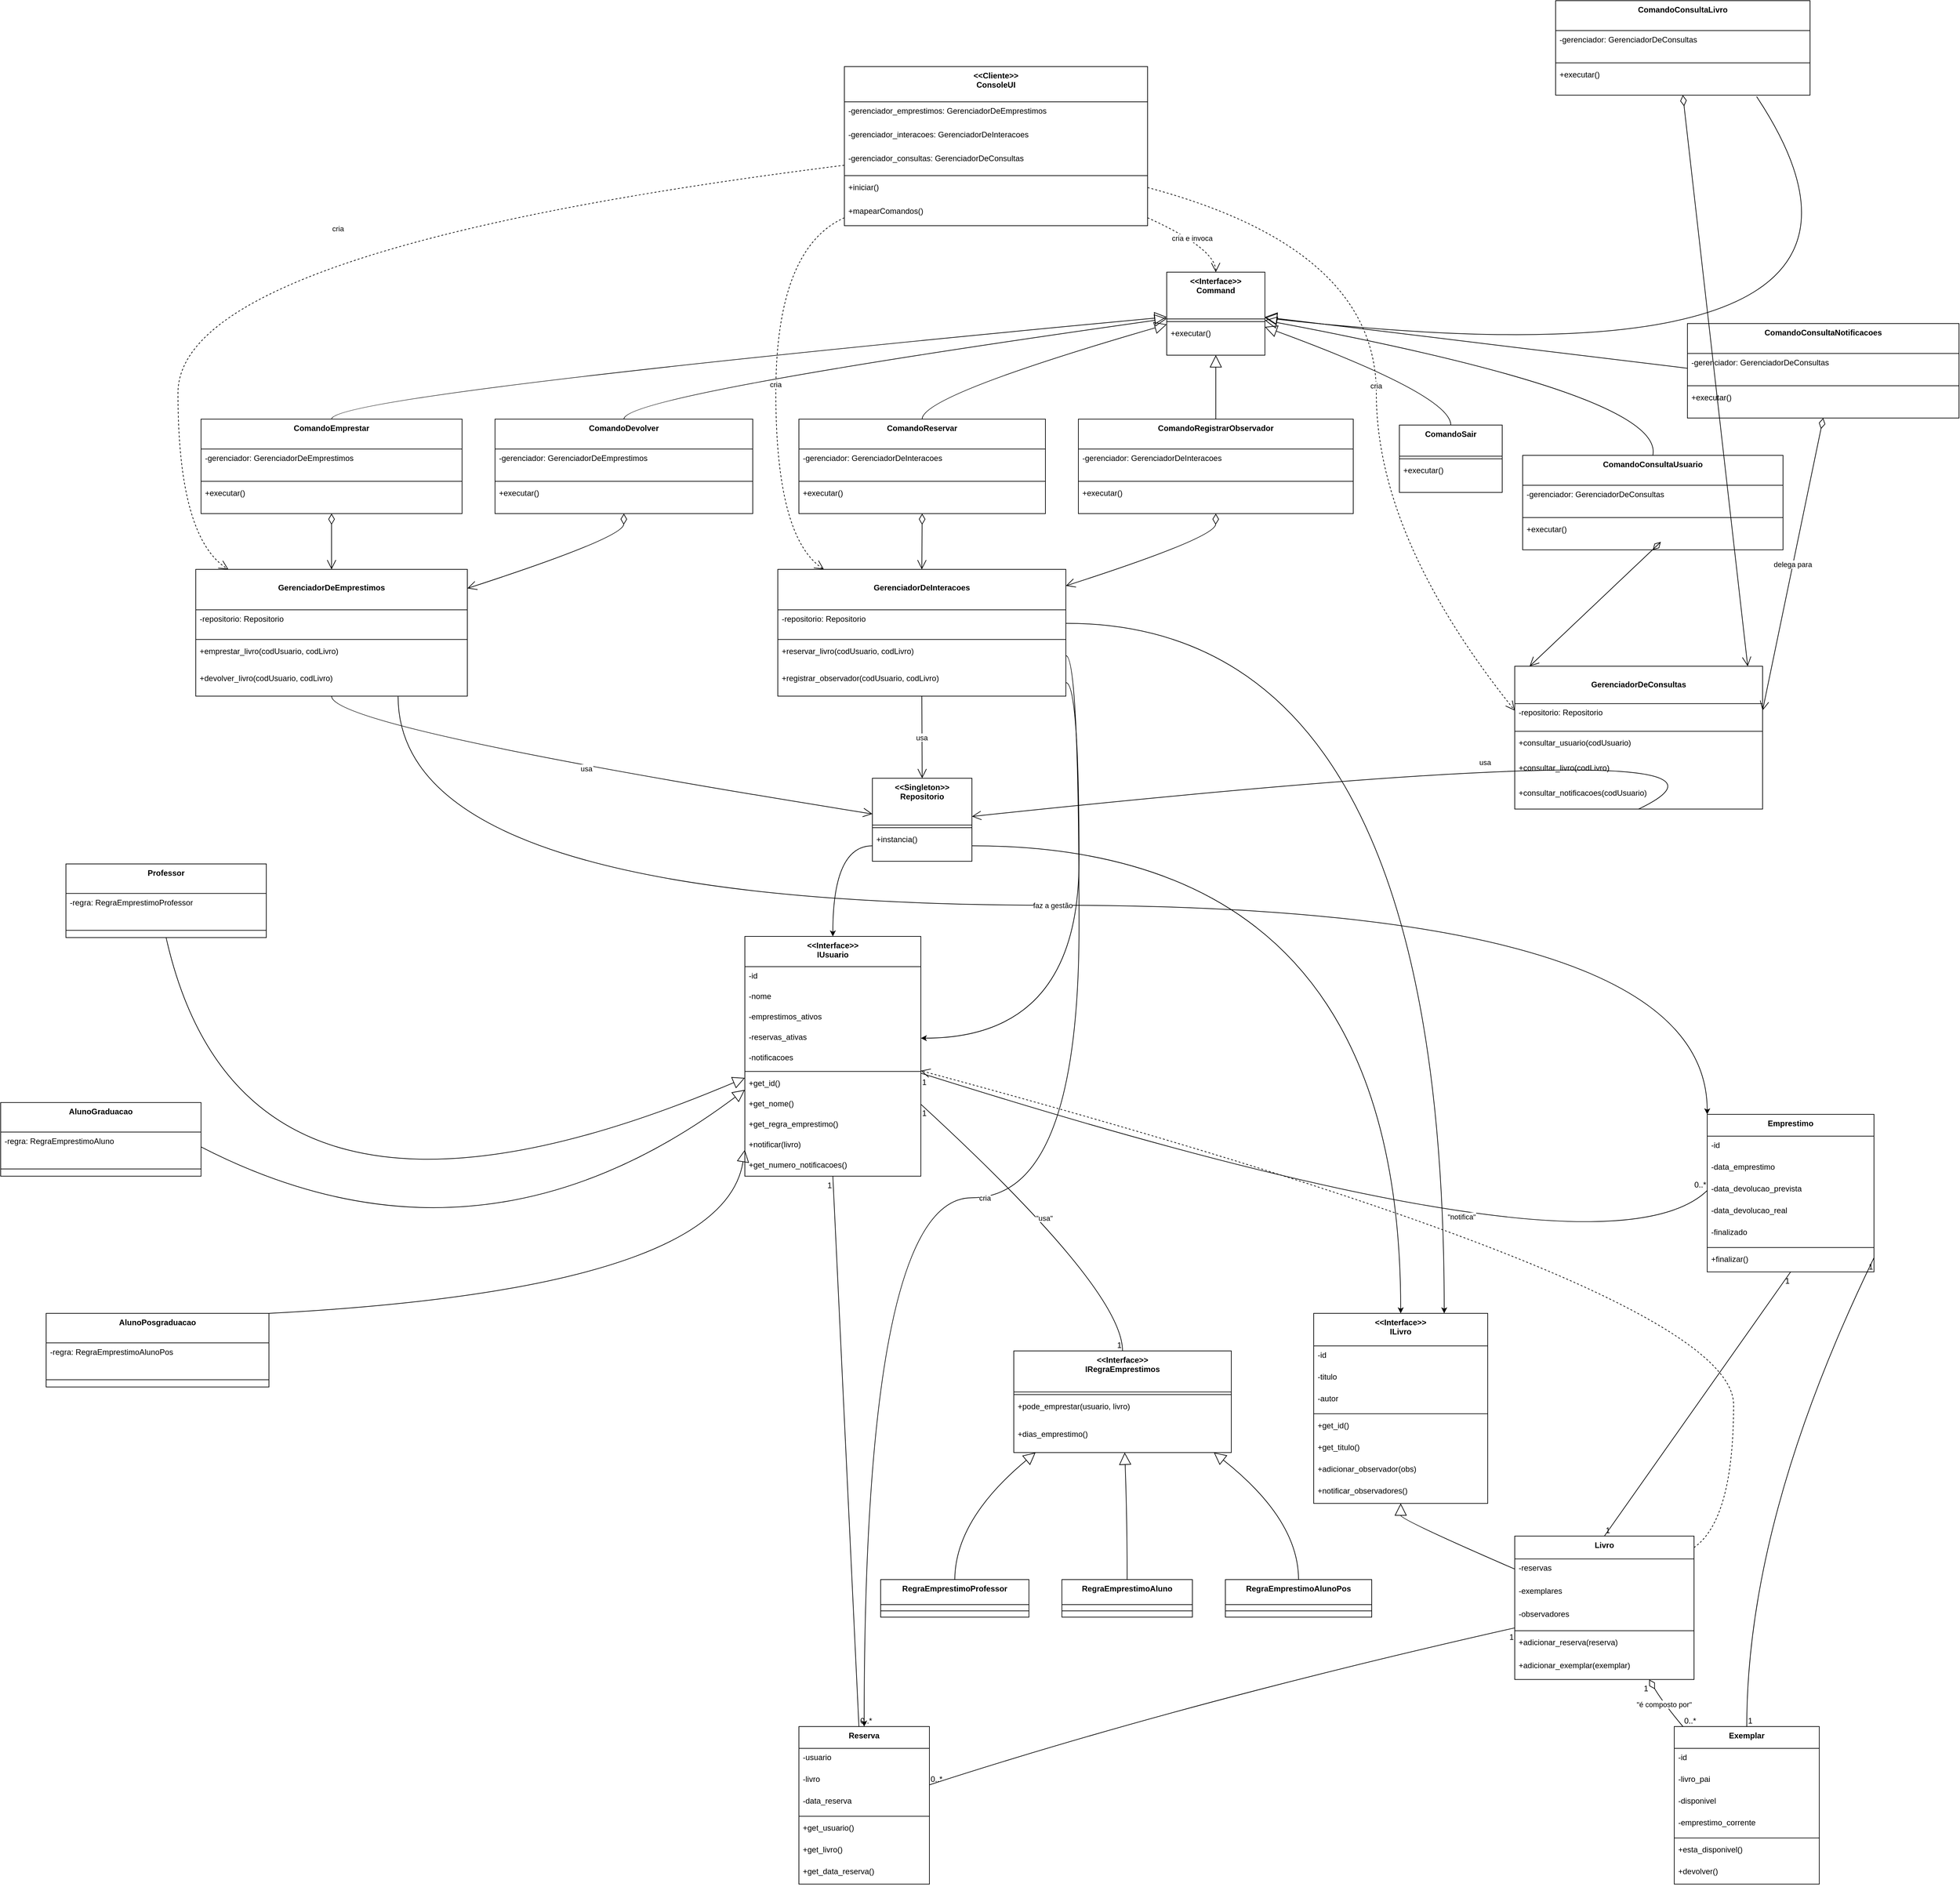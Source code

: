 <mxfile version="28.0.4">
  <diagram name="Página-1" id="E_fZMzvr1WtqfZgjwkeQ">
    <mxGraphModel dx="2084" dy="1054" grid="1" gridSize="10" guides="1" tooltips="1" connect="1" arrows="1" fold="1" page="1" pageScale="1" pageWidth="3300" pageHeight="4681" math="0" shadow="0">
      <root>
        <mxCell id="0" />
        <mxCell id="1" parent="0" />
        <mxCell id="WQw5IYWjFVD2DZauE_T6-138" value="&lt;&lt;Cliente&gt;&gt;&#xa;ConsoleUI" style="swimlane;fontStyle=1;align=center;verticalAlign=top;childLayout=stackLayout;horizontal=1;startSize=53.538;horizontalStack=0;resizeParent=1;resizeParentMax=0;resizeLast=0;collapsible=0;marginBottom=0;" vertex="1" parent="1">
          <mxGeometry x="1601" y="640" width="460" height="241.538" as="geometry" />
        </mxCell>
        <mxCell id="WQw5IYWjFVD2DZauE_T6-139" value="-gerenciador_emprestimos: GerenciadorDeEmprestimos" style="text;strokeColor=none;fillColor=none;align=left;verticalAlign=top;spacingLeft=4;spacingRight=4;overflow=hidden;rotatable=0;points=[[0,0.5],[1,0.5]];portConstraint=eastwest;" vertex="1" parent="WQw5IYWjFVD2DZauE_T6-138">
          <mxGeometry y="53.538" width="460" height="36" as="geometry" />
        </mxCell>
        <mxCell id="WQw5IYWjFVD2DZauE_T6-140" value="-gerenciador_interacoes: GerenciadorDeInteracoes" style="text;strokeColor=none;fillColor=none;align=left;verticalAlign=top;spacingLeft=4;spacingRight=4;overflow=hidden;rotatable=0;points=[[0,0.5],[1,0.5]];portConstraint=eastwest;" vertex="1" parent="WQw5IYWjFVD2DZauE_T6-138">
          <mxGeometry y="89.538" width="460" height="36" as="geometry" />
        </mxCell>
        <mxCell id="WQw5IYWjFVD2DZauE_T6-141" value="-gerenciador_consultas: GerenciadorDeConsultas" style="text;strokeColor=none;fillColor=none;align=left;verticalAlign=top;spacingLeft=4;spacingRight=4;overflow=hidden;rotatable=0;points=[[0,0.5],[1,0.5]];portConstraint=eastwest;" vertex="1" parent="WQw5IYWjFVD2DZauE_T6-138">
          <mxGeometry y="125.538" width="460" height="36" as="geometry" />
        </mxCell>
        <mxCell id="WQw5IYWjFVD2DZauE_T6-142" style="line;strokeWidth=1;fillColor=none;align=left;verticalAlign=middle;spacingTop=-1;spacingLeft=3;spacingRight=3;rotatable=0;labelPosition=right;points=[];portConstraint=eastwest;strokeColor=inherit;" vertex="1" parent="WQw5IYWjFVD2DZauE_T6-138">
          <mxGeometry y="161.538" width="460" height="8" as="geometry" />
        </mxCell>
        <mxCell id="WQw5IYWjFVD2DZauE_T6-143" value="+iniciar()" style="text;strokeColor=none;fillColor=none;align=left;verticalAlign=top;spacingLeft=4;spacingRight=4;overflow=hidden;rotatable=0;points=[[0,0.5],[1,0.5]];portConstraint=eastwest;" vertex="1" parent="WQw5IYWjFVD2DZauE_T6-138">
          <mxGeometry y="169.538" width="460" height="36" as="geometry" />
        </mxCell>
        <mxCell id="WQw5IYWjFVD2DZauE_T6-144" value="+mapearComandos()" style="text;strokeColor=none;fillColor=none;align=left;verticalAlign=top;spacingLeft=4;spacingRight=4;overflow=hidden;rotatable=0;points=[[0,0.5],[1,0.5]];portConstraint=eastwest;" vertex="1" parent="WQw5IYWjFVD2DZauE_T6-138">
          <mxGeometry y="205.538" width="460" height="36" as="geometry" />
        </mxCell>
        <mxCell id="WQw5IYWjFVD2DZauE_T6-145" value="&#xa;GerenciadorDeEmprestimos" style="swimlane;fontStyle=1;align=center;verticalAlign=top;childLayout=stackLayout;horizontal=1;startSize=61.333;horizontalStack=0;resizeParent=1;resizeParentMax=0;resizeLast=0;collapsible=0;marginBottom=0;" vertex="1" parent="1">
          <mxGeometry x="617" y="1403" width="412" height="192.333" as="geometry" />
        </mxCell>
        <mxCell id="WQw5IYWjFVD2DZauE_T6-146" value="-repositorio: Repositorio" style="text;strokeColor=none;fillColor=none;align=left;verticalAlign=top;spacingLeft=4;spacingRight=4;overflow=hidden;rotatable=0;points=[[0,0.5],[1,0.5]];portConstraint=eastwest;" vertex="1" parent="WQw5IYWjFVD2DZauE_T6-145">
          <mxGeometry y="61.333" width="412" height="41" as="geometry" />
        </mxCell>
        <mxCell id="WQw5IYWjFVD2DZauE_T6-147" style="line;strokeWidth=1;fillColor=none;align=left;verticalAlign=middle;spacingTop=-1;spacingLeft=3;spacingRight=3;rotatable=0;labelPosition=right;points=[];portConstraint=eastwest;strokeColor=inherit;" vertex="1" parent="WQw5IYWjFVD2DZauE_T6-145">
          <mxGeometry y="102.333" width="412" height="8" as="geometry" />
        </mxCell>
        <mxCell id="WQw5IYWjFVD2DZauE_T6-148" value="+emprestar_livro(codUsuario, codLivro)" style="text;strokeColor=none;fillColor=none;align=left;verticalAlign=top;spacingLeft=4;spacingRight=4;overflow=hidden;rotatable=0;points=[[0,0.5],[1,0.5]];portConstraint=eastwest;" vertex="1" parent="WQw5IYWjFVD2DZauE_T6-145">
          <mxGeometry y="110.333" width="412" height="41" as="geometry" />
        </mxCell>
        <mxCell id="WQw5IYWjFVD2DZauE_T6-149" value="+devolver_livro(codUsuario, codLivro)" style="text;strokeColor=none;fillColor=none;align=left;verticalAlign=top;spacingLeft=4;spacingRight=4;overflow=hidden;rotatable=0;points=[[0,0.5],[1,0.5]];portConstraint=eastwest;" vertex="1" parent="WQw5IYWjFVD2DZauE_T6-145">
          <mxGeometry y="151.333" width="412" height="41" as="geometry" />
        </mxCell>
        <mxCell id="WQw5IYWjFVD2DZauE_T6-150" value="&#xa;GerenciadorDeInteracoes" style="swimlane;fontStyle=1;align=center;verticalAlign=top;childLayout=stackLayout;horizontal=1;startSize=61.333;horizontalStack=0;resizeParent=1;resizeParentMax=0;resizeLast=0;collapsible=0;marginBottom=0;" vertex="1" parent="1">
          <mxGeometry x="1500" y="1403" width="437" height="192.333" as="geometry" />
        </mxCell>
        <mxCell id="WQw5IYWjFVD2DZauE_T6-151" value="-repositorio: Repositorio" style="text;strokeColor=none;fillColor=none;align=left;verticalAlign=top;spacingLeft=4;spacingRight=4;overflow=hidden;rotatable=0;points=[[0,0.5],[1,0.5]];portConstraint=eastwest;" vertex="1" parent="WQw5IYWjFVD2DZauE_T6-150">
          <mxGeometry y="61.333" width="437" height="41" as="geometry" />
        </mxCell>
        <mxCell id="WQw5IYWjFVD2DZauE_T6-152" style="line;strokeWidth=1;fillColor=none;align=left;verticalAlign=middle;spacingTop=-1;spacingLeft=3;spacingRight=3;rotatable=0;labelPosition=right;points=[];portConstraint=eastwest;strokeColor=inherit;" vertex="1" parent="WQw5IYWjFVD2DZauE_T6-150">
          <mxGeometry y="102.333" width="437" height="8" as="geometry" />
        </mxCell>
        <mxCell id="WQw5IYWjFVD2DZauE_T6-153" value="+reservar_livro(codUsuario, codLivro)" style="text;strokeColor=none;fillColor=none;align=left;verticalAlign=top;spacingLeft=4;spacingRight=4;overflow=hidden;rotatable=0;points=[[0,0.5],[1,0.5]];portConstraint=eastwest;" vertex="1" parent="WQw5IYWjFVD2DZauE_T6-150">
          <mxGeometry y="110.333" width="437" height="41" as="geometry" />
        </mxCell>
        <mxCell id="WQw5IYWjFVD2DZauE_T6-154" value="+registrar_observador(codUsuario, codLivro)" style="text;strokeColor=none;fillColor=none;align=left;verticalAlign=top;spacingLeft=4;spacingRight=4;overflow=hidden;rotatable=0;points=[[0,0.5],[1,0.5]];portConstraint=eastwest;" vertex="1" parent="WQw5IYWjFVD2DZauE_T6-150">
          <mxGeometry y="151.333" width="437" height="41" as="geometry" />
        </mxCell>
        <mxCell id="WQw5IYWjFVD2DZauE_T6-155" value="&#xa;GerenciadorDeConsultas" style="swimlane;fontStyle=1;align=center;verticalAlign=top;childLayout=stackLayout;horizontal=1;startSize=56.727;horizontalStack=0;resizeParent=1;resizeParentMax=0;resizeLast=0;collapsible=0;marginBottom=0;" vertex="1" parent="1">
          <mxGeometry x="2618" y="1550" width="376" height="216.727" as="geometry" />
        </mxCell>
        <mxCell id="WQw5IYWjFVD2DZauE_T6-156" value="-repositorio: Repositorio" style="text;strokeColor=none;fillColor=none;align=left;verticalAlign=top;spacingLeft=4;spacingRight=4;overflow=hidden;rotatable=0;points=[[0,0.5],[1,0.5]];portConstraint=eastwest;" vertex="1" parent="WQw5IYWjFVD2DZauE_T6-155">
          <mxGeometry y="56.727" width="376" height="38" as="geometry" />
        </mxCell>
        <mxCell id="WQw5IYWjFVD2DZauE_T6-157" style="line;strokeWidth=1;fillColor=none;align=left;verticalAlign=middle;spacingTop=-1;spacingLeft=3;spacingRight=3;rotatable=0;labelPosition=right;points=[];portConstraint=eastwest;strokeColor=inherit;" vertex="1" parent="WQw5IYWjFVD2DZauE_T6-155">
          <mxGeometry y="94.727" width="376" height="8" as="geometry" />
        </mxCell>
        <mxCell id="WQw5IYWjFVD2DZauE_T6-158" value="+consultar_usuario(codUsuario)" style="text;strokeColor=none;fillColor=none;align=left;verticalAlign=top;spacingLeft=4;spacingRight=4;overflow=hidden;rotatable=0;points=[[0,0.5],[1,0.5]];portConstraint=eastwest;" vertex="1" parent="WQw5IYWjFVD2DZauE_T6-155">
          <mxGeometry y="102.727" width="376" height="38" as="geometry" />
        </mxCell>
        <mxCell id="WQw5IYWjFVD2DZauE_T6-159" value="+consultar_livro(codLivro)" style="text;strokeColor=none;fillColor=none;align=left;verticalAlign=top;spacingLeft=4;spacingRight=4;overflow=hidden;rotatable=0;points=[[0,0.5],[1,0.5]];portConstraint=eastwest;" vertex="1" parent="WQw5IYWjFVD2DZauE_T6-155">
          <mxGeometry y="140.727" width="376" height="38" as="geometry" />
        </mxCell>
        <mxCell id="WQw5IYWjFVD2DZauE_T6-160" value="+consultar_notificacoes(codUsuario)" style="text;strokeColor=none;fillColor=none;align=left;verticalAlign=top;spacingLeft=4;spacingRight=4;overflow=hidden;rotatable=0;points=[[0,0.5],[1,0.5]];portConstraint=eastwest;" vertex="1" parent="WQw5IYWjFVD2DZauE_T6-155">
          <mxGeometry y="178.727" width="376" height="38" as="geometry" />
        </mxCell>
        <mxCell id="WQw5IYWjFVD2DZauE_T6-320" style="edgeStyle=orthogonalEdgeStyle;rounded=0;orthogonalLoop=1;jettySize=auto;html=1;exitX=0;exitY=0.5;exitDx=0;exitDy=0;entryX=0.5;entryY=0;entryDx=0;entryDy=0;curved=1;" edge="1" parent="1" source="WQw5IYWjFVD2DZauE_T6-163" target="WQw5IYWjFVD2DZauE_T6-220">
          <mxGeometry relative="1" as="geometry" />
        </mxCell>
        <mxCell id="WQw5IYWjFVD2DZauE_T6-161" value="&lt;&lt;Singleton&gt;&gt;&#xa;Repositorio" style="swimlane;fontStyle=1;align=center;verticalAlign=top;childLayout=stackLayout;horizontal=1;startSize=71;horizontalStack=0;resizeParent=1;resizeParentMax=0;resizeLast=0;collapsible=0;marginBottom=0;" vertex="1" parent="1">
          <mxGeometry x="1643.5" y="1720" width="151" height="126" as="geometry" />
        </mxCell>
        <mxCell id="WQw5IYWjFVD2DZauE_T6-162" style="line;strokeWidth=1;fillColor=none;align=left;verticalAlign=middle;spacingTop=-1;spacingLeft=3;spacingRight=3;rotatable=0;labelPosition=right;points=[];portConstraint=eastwest;strokeColor=inherit;" vertex="1" parent="WQw5IYWjFVD2DZauE_T6-161">
          <mxGeometry y="71" width="151" height="8" as="geometry" />
        </mxCell>
        <mxCell id="WQw5IYWjFVD2DZauE_T6-163" value="+instancia()" style="text;strokeColor=none;fillColor=none;align=left;verticalAlign=top;spacingLeft=4;spacingRight=4;overflow=hidden;rotatable=0;points=[[0,0.5],[1,0.5]];portConstraint=eastwest;" vertex="1" parent="WQw5IYWjFVD2DZauE_T6-161">
          <mxGeometry y="79" width="151" height="47" as="geometry" />
        </mxCell>
        <mxCell id="WQw5IYWjFVD2DZauE_T6-164" value="&lt;&lt;Interface&gt;&gt;&#xa;Command" style="swimlane;fontStyle=1;align=center;verticalAlign=top;childLayout=stackLayout;horizontal=1;startSize=71;horizontalStack=0;resizeParent=1;resizeParentMax=0;resizeLast=0;collapsible=0;marginBottom=0;" vertex="1" parent="1">
          <mxGeometry x="2090" y="952" width="149" height="126" as="geometry" />
        </mxCell>
        <mxCell id="WQw5IYWjFVD2DZauE_T6-165" style="line;strokeWidth=1;fillColor=none;align=left;verticalAlign=middle;spacingTop=-1;spacingLeft=3;spacingRight=3;rotatable=0;labelPosition=right;points=[];portConstraint=eastwest;strokeColor=inherit;" vertex="1" parent="WQw5IYWjFVD2DZauE_T6-164">
          <mxGeometry y="71" width="149" height="8" as="geometry" />
        </mxCell>
        <mxCell id="WQw5IYWjFVD2DZauE_T6-166" value="+executar()" style="text;strokeColor=none;fillColor=none;align=left;verticalAlign=top;spacingLeft=4;spacingRight=4;overflow=hidden;rotatable=0;points=[[0,0.5],[1,0.5]];portConstraint=eastwest;" vertex="1" parent="WQw5IYWjFVD2DZauE_T6-164">
          <mxGeometry y="79" width="149" height="47" as="geometry" />
        </mxCell>
        <mxCell id="WQw5IYWjFVD2DZauE_T6-167" value="ComandoEmprestar" style="swimlane;fontStyle=1;align=center;verticalAlign=top;childLayout=stackLayout;horizontal=1;startSize=45.333;horizontalStack=0;resizeParent=1;resizeParentMax=0;resizeLast=0;collapsible=0;marginBottom=0;" vertex="1" parent="1">
          <mxGeometry x="625" y="1175" width="396" height="143.333" as="geometry" />
        </mxCell>
        <mxCell id="WQw5IYWjFVD2DZauE_T6-168" value="-gerenciador: GerenciadorDeEmprestimos" style="text;strokeColor=none;fillColor=none;align=left;verticalAlign=top;spacingLeft=4;spacingRight=4;overflow=hidden;rotatable=0;points=[[0,0.5],[1,0.5]];portConstraint=eastwest;" vertex="1" parent="WQw5IYWjFVD2DZauE_T6-167">
          <mxGeometry y="45.333" width="396" height="45" as="geometry" />
        </mxCell>
        <mxCell id="WQw5IYWjFVD2DZauE_T6-169" style="line;strokeWidth=1;fillColor=none;align=left;verticalAlign=middle;spacingTop=-1;spacingLeft=3;spacingRight=3;rotatable=0;labelPosition=right;points=[];portConstraint=eastwest;strokeColor=inherit;" vertex="1" parent="WQw5IYWjFVD2DZauE_T6-167">
          <mxGeometry y="90.333" width="396" height="8" as="geometry" />
        </mxCell>
        <mxCell id="WQw5IYWjFVD2DZauE_T6-170" value="+executar()" style="text;strokeColor=none;fillColor=none;align=left;verticalAlign=top;spacingLeft=4;spacingRight=4;overflow=hidden;rotatable=0;points=[[0,0.5],[1,0.5]];portConstraint=eastwest;" vertex="1" parent="WQw5IYWjFVD2DZauE_T6-167">
          <mxGeometry y="98.333" width="396" height="45" as="geometry" />
        </mxCell>
        <mxCell id="WQw5IYWjFVD2DZauE_T6-171" value="ComandoDevolver" style="swimlane;fontStyle=1;align=center;verticalAlign=top;childLayout=stackLayout;horizontal=1;startSize=45.333;horizontalStack=0;resizeParent=1;resizeParentMax=0;resizeLast=0;collapsible=0;marginBottom=0;" vertex="1" parent="1">
          <mxGeometry x="1071" y="1175" width="391" height="143.333" as="geometry" />
        </mxCell>
        <mxCell id="WQw5IYWjFVD2DZauE_T6-172" value="-gerenciador: GerenciadorDeEmprestimos" style="text;strokeColor=none;fillColor=none;align=left;verticalAlign=top;spacingLeft=4;spacingRight=4;overflow=hidden;rotatable=0;points=[[0,0.5],[1,0.5]];portConstraint=eastwest;" vertex="1" parent="WQw5IYWjFVD2DZauE_T6-171">
          <mxGeometry y="45.333" width="391" height="45" as="geometry" />
        </mxCell>
        <mxCell id="WQw5IYWjFVD2DZauE_T6-173" style="line;strokeWidth=1;fillColor=none;align=left;verticalAlign=middle;spacingTop=-1;spacingLeft=3;spacingRight=3;rotatable=0;labelPosition=right;points=[];portConstraint=eastwest;strokeColor=inherit;" vertex="1" parent="WQw5IYWjFVD2DZauE_T6-171">
          <mxGeometry y="90.333" width="391" height="8" as="geometry" />
        </mxCell>
        <mxCell id="WQw5IYWjFVD2DZauE_T6-174" value="+executar()" style="text;strokeColor=none;fillColor=none;align=left;verticalAlign=top;spacingLeft=4;spacingRight=4;overflow=hidden;rotatable=0;points=[[0,0.5],[1,0.5]];portConstraint=eastwest;" vertex="1" parent="WQw5IYWjFVD2DZauE_T6-171">
          <mxGeometry y="98.333" width="391" height="45" as="geometry" />
        </mxCell>
        <mxCell id="WQw5IYWjFVD2DZauE_T6-175" value="ComandoReservar" style="swimlane;fontStyle=1;align=center;verticalAlign=top;childLayout=stackLayout;horizontal=1;startSize=45.333;horizontalStack=0;resizeParent=1;resizeParentMax=0;resizeLast=0;collapsible=0;marginBottom=0;" vertex="1" parent="1">
          <mxGeometry x="1532" y="1175" width="374" height="143.333" as="geometry" />
        </mxCell>
        <mxCell id="WQw5IYWjFVD2DZauE_T6-176" value="-gerenciador: GerenciadorDeInteracoes" style="text;strokeColor=none;fillColor=none;align=left;verticalAlign=top;spacingLeft=4;spacingRight=4;overflow=hidden;rotatable=0;points=[[0,0.5],[1,0.5]];portConstraint=eastwest;" vertex="1" parent="WQw5IYWjFVD2DZauE_T6-175">
          <mxGeometry y="45.333" width="374" height="45" as="geometry" />
        </mxCell>
        <mxCell id="WQw5IYWjFVD2DZauE_T6-177" style="line;strokeWidth=1;fillColor=none;align=left;verticalAlign=middle;spacingTop=-1;spacingLeft=3;spacingRight=3;rotatable=0;labelPosition=right;points=[];portConstraint=eastwest;strokeColor=inherit;" vertex="1" parent="WQw5IYWjFVD2DZauE_T6-175">
          <mxGeometry y="90.333" width="374" height="8" as="geometry" />
        </mxCell>
        <mxCell id="WQw5IYWjFVD2DZauE_T6-178" value="+executar()" style="text;strokeColor=none;fillColor=none;align=left;verticalAlign=top;spacingLeft=4;spacingRight=4;overflow=hidden;rotatable=0;points=[[0,0.5],[1,0.5]];portConstraint=eastwest;" vertex="1" parent="WQw5IYWjFVD2DZauE_T6-175">
          <mxGeometry y="98.333" width="374" height="45" as="geometry" />
        </mxCell>
        <mxCell id="WQw5IYWjFVD2DZauE_T6-179" value="ComandoRegistrarObservador" style="swimlane;fontStyle=1;align=center;verticalAlign=top;childLayout=stackLayout;horizontal=1;startSize=45.333;horizontalStack=0;resizeParent=1;resizeParentMax=0;resizeLast=0;collapsible=0;marginBottom=0;" vertex="1" parent="1">
          <mxGeometry x="1956" y="1175" width="417" height="143.333" as="geometry" />
        </mxCell>
        <mxCell id="WQw5IYWjFVD2DZauE_T6-180" value="-gerenciador: GerenciadorDeInteracoes" style="text;strokeColor=none;fillColor=none;align=left;verticalAlign=top;spacingLeft=4;spacingRight=4;overflow=hidden;rotatable=0;points=[[0,0.5],[1,0.5]];portConstraint=eastwest;" vertex="1" parent="WQw5IYWjFVD2DZauE_T6-179">
          <mxGeometry y="45.333" width="417" height="45" as="geometry" />
        </mxCell>
        <mxCell id="WQw5IYWjFVD2DZauE_T6-181" style="line;strokeWidth=1;fillColor=none;align=left;verticalAlign=middle;spacingTop=-1;spacingLeft=3;spacingRight=3;rotatable=0;labelPosition=right;points=[];portConstraint=eastwest;strokeColor=inherit;" vertex="1" parent="WQw5IYWjFVD2DZauE_T6-179">
          <mxGeometry y="90.333" width="417" height="8" as="geometry" />
        </mxCell>
        <mxCell id="WQw5IYWjFVD2DZauE_T6-182" value="+executar()" style="text;strokeColor=none;fillColor=none;align=left;verticalAlign=top;spacingLeft=4;spacingRight=4;overflow=hidden;rotatable=0;points=[[0,0.5],[1,0.5]];portConstraint=eastwest;" vertex="1" parent="WQw5IYWjFVD2DZauE_T6-179">
          <mxGeometry y="98.333" width="417" height="45" as="geometry" />
        </mxCell>
        <mxCell id="WQw5IYWjFVD2DZauE_T6-183" value="ComandoConsultaUsuario" style="swimlane;fontStyle=1;align=center;verticalAlign=top;childLayout=stackLayout;horizontal=1;startSize=45.333;horizontalStack=0;resizeParent=1;resizeParentMax=0;resizeLast=0;collapsible=0;marginBottom=0;" vertex="1" parent="1">
          <mxGeometry x="2630" y="1230" width="395" height="143.333" as="geometry" />
        </mxCell>
        <mxCell id="WQw5IYWjFVD2DZauE_T6-184" value="-gerenciador: GerenciadorDeConsultas" style="text;strokeColor=none;fillColor=none;align=left;verticalAlign=top;spacingLeft=4;spacingRight=4;overflow=hidden;rotatable=0;points=[[0,0.5],[1,0.5]];portConstraint=eastwest;" vertex="1" parent="WQw5IYWjFVD2DZauE_T6-183">
          <mxGeometry y="45.333" width="395" height="45" as="geometry" />
        </mxCell>
        <mxCell id="WQw5IYWjFVD2DZauE_T6-185" style="line;strokeWidth=1;fillColor=none;align=left;verticalAlign=middle;spacingTop=-1;spacingLeft=3;spacingRight=3;rotatable=0;labelPosition=right;points=[];portConstraint=eastwest;strokeColor=inherit;" vertex="1" parent="WQw5IYWjFVD2DZauE_T6-183">
          <mxGeometry y="90.333" width="395" height="8" as="geometry" />
        </mxCell>
        <mxCell id="WQw5IYWjFVD2DZauE_T6-186" value="+executar()" style="text;strokeColor=none;fillColor=none;align=left;verticalAlign=top;spacingLeft=4;spacingRight=4;overflow=hidden;rotatable=0;points=[[0,0.5],[1,0.5]];portConstraint=eastwest;" vertex="1" parent="WQw5IYWjFVD2DZauE_T6-183">
          <mxGeometry y="98.333" width="395" height="45" as="geometry" />
        </mxCell>
        <mxCell id="WQw5IYWjFVD2DZauE_T6-187" value="ComandoConsultaLivro" style="swimlane;fontStyle=1;align=center;verticalAlign=top;childLayout=stackLayout;horizontal=1;startSize=45.333;horizontalStack=0;resizeParent=1;resizeParentMax=0;resizeLast=0;collapsible=0;marginBottom=0;" vertex="1" parent="1">
          <mxGeometry x="2680" y="540" width="386" height="143.333" as="geometry" />
        </mxCell>
        <mxCell id="WQw5IYWjFVD2DZauE_T6-188" value="-gerenciador: GerenciadorDeConsultas" style="text;strokeColor=none;fillColor=none;align=left;verticalAlign=top;spacingLeft=4;spacingRight=4;overflow=hidden;rotatable=0;points=[[0,0.5],[1,0.5]];portConstraint=eastwest;" vertex="1" parent="WQw5IYWjFVD2DZauE_T6-187">
          <mxGeometry y="45.333" width="386" height="45" as="geometry" />
        </mxCell>
        <mxCell id="WQw5IYWjFVD2DZauE_T6-189" style="line;strokeWidth=1;fillColor=none;align=left;verticalAlign=middle;spacingTop=-1;spacingLeft=3;spacingRight=3;rotatable=0;labelPosition=right;points=[];portConstraint=eastwest;strokeColor=inherit;" vertex="1" parent="WQw5IYWjFVD2DZauE_T6-187">
          <mxGeometry y="90.333" width="386" height="8" as="geometry" />
        </mxCell>
        <mxCell id="WQw5IYWjFVD2DZauE_T6-190" value="+executar()" style="text;strokeColor=none;fillColor=none;align=left;verticalAlign=top;spacingLeft=4;spacingRight=4;overflow=hidden;rotatable=0;points=[[0,0.5],[1,0.5]];portConstraint=eastwest;" vertex="1" parent="WQw5IYWjFVD2DZauE_T6-187">
          <mxGeometry y="98.333" width="386" height="45" as="geometry" />
        </mxCell>
        <mxCell id="WQw5IYWjFVD2DZauE_T6-191" value="ComandoConsultaNotificacoes" style="swimlane;fontStyle=1;align=center;verticalAlign=top;childLayout=stackLayout;horizontal=1;startSize=45.333;horizontalStack=0;resizeParent=1;resizeParentMax=0;resizeLast=0;collapsible=0;marginBottom=0;" vertex="1" parent="1">
          <mxGeometry x="2880" y="1030" width="412" height="143.333" as="geometry" />
        </mxCell>
        <mxCell id="WQw5IYWjFVD2DZauE_T6-192" value="-gerenciador: GerenciadorDeConsultas" style="text;strokeColor=none;fillColor=none;align=left;verticalAlign=top;spacingLeft=4;spacingRight=4;overflow=hidden;rotatable=0;points=[[0,0.5],[1,0.5]];portConstraint=eastwest;" vertex="1" parent="WQw5IYWjFVD2DZauE_T6-191">
          <mxGeometry y="45.333" width="412" height="45" as="geometry" />
        </mxCell>
        <mxCell id="WQw5IYWjFVD2DZauE_T6-193" style="line;strokeWidth=1;fillColor=none;align=left;verticalAlign=middle;spacingTop=-1;spacingLeft=3;spacingRight=3;rotatable=0;labelPosition=right;points=[];portConstraint=eastwest;strokeColor=inherit;" vertex="1" parent="WQw5IYWjFVD2DZauE_T6-191">
          <mxGeometry y="90.333" width="412" height="8" as="geometry" />
        </mxCell>
        <mxCell id="WQw5IYWjFVD2DZauE_T6-194" value="+executar()" style="text;strokeColor=none;fillColor=none;align=left;verticalAlign=top;spacingLeft=4;spacingRight=4;overflow=hidden;rotatable=0;points=[[0,0.5],[1,0.5]];portConstraint=eastwest;" vertex="1" parent="WQw5IYWjFVD2DZauE_T6-191">
          <mxGeometry y="98.333" width="412" height="45" as="geometry" />
        </mxCell>
        <mxCell id="WQw5IYWjFVD2DZauE_T6-195" value="ComandoSair" style="swimlane;fontStyle=1;align=center;verticalAlign=top;childLayout=stackLayout;horizontal=1;startSize=47.2;horizontalStack=0;resizeParent=1;resizeParentMax=0;resizeLast=0;collapsible=0;marginBottom=0;" vertex="1" parent="1">
          <mxGeometry x="2443" y="1184" width="156" height="102.2" as="geometry" />
        </mxCell>
        <mxCell id="WQw5IYWjFVD2DZauE_T6-196" style="line;strokeWidth=1;fillColor=none;align=left;verticalAlign=middle;spacingTop=-1;spacingLeft=3;spacingRight=3;rotatable=0;labelPosition=right;points=[];portConstraint=eastwest;strokeColor=inherit;" vertex="1" parent="WQw5IYWjFVD2DZauE_T6-195">
          <mxGeometry y="47.2" width="156" height="8" as="geometry" />
        </mxCell>
        <mxCell id="WQw5IYWjFVD2DZauE_T6-197" value="+executar()" style="text;strokeColor=none;fillColor=none;align=left;verticalAlign=top;spacingLeft=4;spacingRight=4;overflow=hidden;rotatable=0;points=[[0,0.5],[1,0.5]];portConstraint=eastwest;" vertex="1" parent="WQw5IYWjFVD2DZauE_T6-195">
          <mxGeometry y="55.2" width="156" height="47" as="geometry" />
        </mxCell>
        <mxCell id="WQw5IYWjFVD2DZauE_T6-198" value="cria" style="curved=1;dashed=1;startArrow=none;endArrow=open;endSize=12;exitX=0;exitY=0.62;entryX=0.12;entryY=0;rounded=0;" edge="1" parent="1" source="WQw5IYWjFVD2DZauE_T6-138" target="WQw5IYWjFVD2DZauE_T6-145">
          <mxGeometry relative="1" as="geometry">
            <Array as="points">
              <mxPoint x="590" y="916" />
              <mxPoint x="590" y="1355" />
            </Array>
          </mxGeometry>
        </mxCell>
        <mxCell id="WQw5IYWjFVD2DZauE_T6-199" value="cria" style="curved=1;dashed=1;startArrow=none;endArrow=open;endSize=12;exitX=0;exitY=0.95;entryX=0.16;entryY=0;rounded=0;" edge="1" parent="1" source="WQw5IYWjFVD2DZauE_T6-138" target="WQw5IYWjFVD2DZauE_T6-150">
          <mxGeometry relative="1" as="geometry">
            <Array as="points">
              <mxPoint x="1497" y="916" />
              <mxPoint x="1497" y="1355" />
            </Array>
          </mxGeometry>
        </mxCell>
        <mxCell id="WQw5IYWjFVD2DZauE_T6-200" value="cria" style="curved=1;dashed=1;startArrow=none;endArrow=open;endSize=12;exitX=1;exitY=0.76;entryX=0;entryY=0.31;rounded=0;" edge="1" parent="1" source="WQw5IYWjFVD2DZauE_T6-138" target="WQw5IYWjFVD2DZauE_T6-155">
          <mxGeometry relative="1" as="geometry">
            <Array as="points">
              <mxPoint x="2408" y="916" />
              <mxPoint x="2408" y="1355" />
            </Array>
          </mxGeometry>
        </mxCell>
        <mxCell id="WQw5IYWjFVD2DZauE_T6-201" value="cria e invoca" style="curved=1;dashed=1;startArrow=none;endArrow=open;endSize=12;exitX=1;exitY=0.95;entryX=0.5;entryY=0;rounded=0;" edge="1" parent="1" source="WQw5IYWjFVD2DZauE_T6-138" target="WQw5IYWjFVD2DZauE_T6-164">
          <mxGeometry relative="1" as="geometry">
            <Array as="points">
              <mxPoint x="2164" y="916" />
            </Array>
          </mxGeometry>
        </mxCell>
        <mxCell id="WQw5IYWjFVD2DZauE_T6-202" value="usa" style="curved=1;startArrow=none;endArrow=open;endSize=12;exitX=0.5;exitY=1;entryX=0;entryY=0.43;rounded=0;" edge="1" parent="1" source="WQw5IYWjFVD2DZauE_T6-145" target="WQw5IYWjFVD2DZauE_T6-161">
          <mxGeometry relative="1" as="geometry">
            <Array as="points">
              <mxPoint x="823" y="1643" />
            </Array>
          </mxGeometry>
        </mxCell>
        <mxCell id="WQw5IYWjFVD2DZauE_T6-203" value="usa" style="curved=1;startArrow=none;endArrow=open;endSize=12;exitX=0.5;exitY=1;entryX=0.5;entryY=0;rounded=0;" edge="1" parent="1" source="WQw5IYWjFVD2DZauE_T6-150" target="WQw5IYWjFVD2DZauE_T6-161">
          <mxGeometry relative="1" as="geometry">
            <Array as="points" />
          </mxGeometry>
        </mxCell>
        <mxCell id="WQw5IYWjFVD2DZauE_T6-204" value="usa" style="curved=1;startArrow=none;endArrow=open;endSize=12;exitX=0.5;exitY=1;entryX=1;entryY=0.46;rounded=0;" edge="1" parent="1" source="WQw5IYWjFVD2DZauE_T6-155" target="WQw5IYWjFVD2DZauE_T6-161">
          <mxGeometry relative="1" as="geometry">
            <Array as="points">
              <mxPoint x="3066" y="1643" />
            </Array>
          </mxGeometry>
        </mxCell>
        <mxCell id="WQw5IYWjFVD2DZauE_T6-205" value="" style="curved=1;startArrow=block;startSize=16;startFill=0;endArrow=none;exitX=0;exitY=0.54;entryX=0.5;entryY=0;rounded=0;" edge="1" parent="1" source="WQw5IYWjFVD2DZauE_T6-164" target="WQw5IYWjFVD2DZauE_T6-167">
          <mxGeometry relative="1" as="geometry">
            <Array as="points">
              <mxPoint x="823" y="1139" />
            </Array>
          </mxGeometry>
        </mxCell>
        <mxCell id="WQw5IYWjFVD2DZauE_T6-206" value="" style="curved=1;startArrow=block;startSize=16;startFill=0;endArrow=none;exitX=0;exitY=0.56;entryX=0.5;entryY=0;rounded=0;" edge="1" parent="1" source="WQw5IYWjFVD2DZauE_T6-164" target="WQw5IYWjFVD2DZauE_T6-171">
          <mxGeometry relative="1" as="geometry">
            <Array as="points">
              <mxPoint x="1266" y="1139" />
            </Array>
          </mxGeometry>
        </mxCell>
        <mxCell id="WQw5IYWjFVD2DZauE_T6-207" value="" style="curved=1;startArrow=block;startSize=16;startFill=0;endArrow=none;exitX=0;exitY=0.63;entryX=0.5;entryY=0;rounded=0;" edge="1" parent="1" source="WQw5IYWjFVD2DZauE_T6-164" target="WQw5IYWjFVD2DZauE_T6-175">
          <mxGeometry relative="1" as="geometry">
            <Array as="points">
              <mxPoint x="1719" y="1139" />
            </Array>
          </mxGeometry>
        </mxCell>
        <mxCell id="WQw5IYWjFVD2DZauE_T6-208" value="" style="curved=1;startArrow=block;startSize=16;startFill=0;endArrow=none;exitX=0.5;exitY=1;entryX=0.5;entryY=0;rounded=0;" edge="1" parent="1" source="WQw5IYWjFVD2DZauE_T6-164" target="WQw5IYWjFVD2DZauE_T6-179">
          <mxGeometry relative="1" as="geometry">
            <Array as="points" />
          </mxGeometry>
        </mxCell>
        <mxCell id="WQw5IYWjFVD2DZauE_T6-209" value="" style="curved=1;startArrow=block;startSize=16;startFill=0;endArrow=none;exitX=1;exitY=0.58;entryX=0.5;entryY=0;rounded=0;" edge="1" parent="1" source="WQw5IYWjFVD2DZauE_T6-164" target="WQw5IYWjFVD2DZauE_T6-183">
          <mxGeometry relative="1" as="geometry">
            <Array as="points">
              <mxPoint x="2846" y="1139" />
            </Array>
          </mxGeometry>
        </mxCell>
        <mxCell id="WQw5IYWjFVD2DZauE_T6-210" value="" style="curved=1;startArrow=block;startSize=16;startFill=0;endArrow=none;exitX=1;exitY=0.55;entryX=0.79;entryY=1.05;rounded=0;entryDx=0;entryDy=0;entryPerimeter=0;" edge="1" parent="1" source="WQw5IYWjFVD2DZauE_T6-164" target="WQw5IYWjFVD2DZauE_T6-190">
          <mxGeometry relative="1" as="geometry">
            <Array as="points">
              <mxPoint x="3286" y="1139" />
            </Array>
          </mxGeometry>
        </mxCell>
        <mxCell id="WQw5IYWjFVD2DZauE_T6-211" value="" style="startArrow=block;startSize=16;startFill=0;endArrow=none;exitX=1;exitY=0.54;entryX=0;entryY=0.5;rounded=0;entryDx=0;entryDy=0;" edge="1" parent="1" source="WQw5IYWjFVD2DZauE_T6-164" target="WQw5IYWjFVD2DZauE_T6-192">
          <mxGeometry relative="1" as="geometry" />
        </mxCell>
        <mxCell id="WQw5IYWjFVD2DZauE_T6-212" value="" style="curved=1;startArrow=block;startSize=16;startFill=0;endArrow=none;exitX=1;exitY=0.66;entryX=0.5;entryY=0;rounded=0;" edge="1" parent="1" source="WQw5IYWjFVD2DZauE_T6-164" target="WQw5IYWjFVD2DZauE_T6-195">
          <mxGeometry relative="1" as="geometry">
            <Array as="points">
              <mxPoint x="2521" y="1139" />
            </Array>
          </mxGeometry>
        </mxCell>
        <mxCell id="WQw5IYWjFVD2DZauE_T6-213" value="" style="curved=1;startArrow=diamondThin;startSize=14;startFill=0;endArrow=open;endSize=12;exitX=0.5;exitY=1;entryX=0.5;entryY=0;rounded=0;" edge="1" parent="1" source="WQw5IYWjFVD2DZauE_T6-167" target="WQw5IYWjFVD2DZauE_T6-145">
          <mxGeometry relative="1" as="geometry">
            <Array as="points" />
          </mxGeometry>
        </mxCell>
        <mxCell id="WQw5IYWjFVD2DZauE_T6-214" value="" style="curved=1;startArrow=diamondThin;startSize=14;startFill=0;endArrow=open;endSize=12;exitX=0.5;exitY=1;entryX=1;entryY=0.15;rounded=0;" edge="1" parent="1" source="WQw5IYWjFVD2DZauE_T6-171" target="WQw5IYWjFVD2DZauE_T6-145">
          <mxGeometry relative="1" as="geometry">
            <Array as="points">
              <mxPoint x="1266" y="1355" />
            </Array>
          </mxGeometry>
        </mxCell>
        <mxCell id="WQw5IYWjFVD2DZauE_T6-215" value="" style="curved=1;startArrow=diamondThin;startSize=14;startFill=0;endArrow=open;endSize=12;exitX=0.5;exitY=1;entryX=0.5;entryY=0;rounded=0;" edge="1" parent="1" source="WQw5IYWjFVD2DZauE_T6-175" target="WQw5IYWjFVD2DZauE_T6-150">
          <mxGeometry relative="1" as="geometry">
            <Array as="points" />
          </mxGeometry>
        </mxCell>
        <mxCell id="WQw5IYWjFVD2DZauE_T6-216" value="" style="curved=1;startArrow=diamondThin;startSize=14;startFill=0;endArrow=open;endSize=12;exitX=0.5;exitY=1;entryX=1;entryY=0.13;rounded=0;" edge="1" parent="1" source="WQw5IYWjFVD2DZauE_T6-179" target="WQw5IYWjFVD2DZauE_T6-150">
          <mxGeometry relative="1" as="geometry">
            <Array as="points">
              <mxPoint x="2164" y="1355" />
            </Array>
          </mxGeometry>
        </mxCell>
        <mxCell id="WQw5IYWjFVD2DZauE_T6-217" value="" style="curved=1;startArrow=diamondThin;startSize=14;startFill=0;endArrow=open;endSize=12;exitX=0.5;exitY=1;entryX=0.06;entryY=0;rounded=0;" edge="1" parent="1" source="WQw5IYWjFVD2DZauE_T6-183" target="WQw5IYWjFVD2DZauE_T6-155">
          <mxGeometry relative="1" as="geometry">
            <Array as="points">
              <mxPoint x="2846" y="1355" />
            </Array>
          </mxGeometry>
        </mxCell>
        <mxCell id="WQw5IYWjFVD2DZauE_T6-218" value="" style="curved=1;startArrow=diamondThin;startSize=14;startFill=0;endArrow=open;endSize=12;exitX=0.5;exitY=1;entryX=0.94;entryY=0;rounded=0;" edge="1" parent="1" source="WQw5IYWjFVD2DZauE_T6-187" target="WQw5IYWjFVD2DZauE_T6-155">
          <mxGeometry relative="1" as="geometry">
            <Array as="points" />
          </mxGeometry>
        </mxCell>
        <mxCell id="WQw5IYWjFVD2DZauE_T6-219" value="delega para" style="startArrow=diamondThin;startSize=14;startFill=0;endArrow=open;endSize=12;exitX=0.5;exitY=1;entryX=1;entryY=0.31;rounded=0;" edge="1" parent="1" source="WQw5IYWjFVD2DZauE_T6-191" target="WQw5IYWjFVD2DZauE_T6-155">
          <mxGeometry relative="1" as="geometry" />
        </mxCell>
        <mxCell id="WQw5IYWjFVD2DZauE_T6-220" value="&lt;&lt;Interface&gt;&gt;&#xa;IUsuario" style="swimlane;fontStyle=1;align=center;verticalAlign=top;childLayout=stackLayout;horizontal=1;startSize=45.913;horizontalStack=0;resizeParent=1;resizeParentMax=0;resizeLast=0;collapsible=0;marginBottom=0;" vertex="1" parent="1">
          <mxGeometry x="1450" y="1960" width="267" height="363.913" as="geometry" />
        </mxCell>
        <mxCell id="WQw5IYWjFVD2DZauE_T6-221" value="-id" style="text;strokeColor=none;fillColor=none;align=left;verticalAlign=top;spacingLeft=4;spacingRight=4;overflow=hidden;rotatable=0;points=[[0,0.5],[1,0.5]];portConstraint=eastwest;" vertex="1" parent="WQw5IYWjFVD2DZauE_T6-220">
          <mxGeometry y="45.913" width="267" height="31" as="geometry" />
        </mxCell>
        <mxCell id="WQw5IYWjFVD2DZauE_T6-222" value="-nome" style="text;strokeColor=none;fillColor=none;align=left;verticalAlign=top;spacingLeft=4;spacingRight=4;overflow=hidden;rotatable=0;points=[[0,0.5],[1,0.5]];portConstraint=eastwest;" vertex="1" parent="WQw5IYWjFVD2DZauE_T6-220">
          <mxGeometry y="76.913" width="267" height="31" as="geometry" />
        </mxCell>
        <mxCell id="WQw5IYWjFVD2DZauE_T6-223" value="-emprestimos_ativos" style="text;strokeColor=none;fillColor=none;align=left;verticalAlign=top;spacingLeft=4;spacingRight=4;overflow=hidden;rotatable=0;points=[[0,0.5],[1,0.5]];portConstraint=eastwest;" vertex="1" parent="WQw5IYWjFVD2DZauE_T6-220">
          <mxGeometry y="107.913" width="267" height="31" as="geometry" />
        </mxCell>
        <mxCell id="WQw5IYWjFVD2DZauE_T6-224" value="-reservas_ativas" style="text;strokeColor=none;fillColor=none;align=left;verticalAlign=top;spacingLeft=4;spacingRight=4;overflow=hidden;rotatable=0;points=[[0,0.5],[1,0.5]];portConstraint=eastwest;" vertex="1" parent="WQw5IYWjFVD2DZauE_T6-220">
          <mxGeometry y="138.913" width="267" height="31" as="geometry" />
        </mxCell>
        <mxCell id="WQw5IYWjFVD2DZauE_T6-225" value="-notificacoes" style="text;strokeColor=none;fillColor=none;align=left;verticalAlign=top;spacingLeft=4;spacingRight=4;overflow=hidden;rotatable=0;points=[[0,0.5],[1,0.5]];portConstraint=eastwest;" vertex="1" parent="WQw5IYWjFVD2DZauE_T6-220">
          <mxGeometry y="169.913" width="267" height="31" as="geometry" />
        </mxCell>
        <mxCell id="WQw5IYWjFVD2DZauE_T6-226" style="line;strokeWidth=1;fillColor=none;align=left;verticalAlign=middle;spacingTop=-1;spacingLeft=3;spacingRight=3;rotatable=0;labelPosition=right;points=[];portConstraint=eastwest;strokeColor=inherit;" vertex="1" parent="WQw5IYWjFVD2DZauE_T6-220">
          <mxGeometry y="200.913" width="267" height="8" as="geometry" />
        </mxCell>
        <mxCell id="WQw5IYWjFVD2DZauE_T6-227" value="+get_id()" style="text;strokeColor=none;fillColor=none;align=left;verticalAlign=top;spacingLeft=4;spacingRight=4;overflow=hidden;rotatable=0;points=[[0,0.5],[1,0.5]];portConstraint=eastwest;" vertex="1" parent="WQw5IYWjFVD2DZauE_T6-220">
          <mxGeometry y="208.913" width="267" height="31" as="geometry" />
        </mxCell>
        <mxCell id="WQw5IYWjFVD2DZauE_T6-228" value="+get_nome()" style="text;strokeColor=none;fillColor=none;align=left;verticalAlign=top;spacingLeft=4;spacingRight=4;overflow=hidden;rotatable=0;points=[[0,0.5],[1,0.5]];portConstraint=eastwest;" vertex="1" parent="WQw5IYWjFVD2DZauE_T6-220">
          <mxGeometry y="239.913" width="267" height="31" as="geometry" />
        </mxCell>
        <mxCell id="WQw5IYWjFVD2DZauE_T6-229" value="+get_regra_emprestimo()" style="text;strokeColor=none;fillColor=none;align=left;verticalAlign=top;spacingLeft=4;spacingRight=4;overflow=hidden;rotatable=0;points=[[0,0.5],[1,0.5]];portConstraint=eastwest;" vertex="1" parent="WQw5IYWjFVD2DZauE_T6-220">
          <mxGeometry y="270.913" width="267" height="31" as="geometry" />
        </mxCell>
        <mxCell id="WQw5IYWjFVD2DZauE_T6-230" value="+notificar(livro)" style="text;strokeColor=none;fillColor=none;align=left;verticalAlign=top;spacingLeft=4;spacingRight=4;overflow=hidden;rotatable=0;points=[[0,0.5],[1,0.5]];portConstraint=eastwest;" vertex="1" parent="WQw5IYWjFVD2DZauE_T6-220">
          <mxGeometry y="301.913" width="267" height="31" as="geometry" />
        </mxCell>
        <mxCell id="WQw5IYWjFVD2DZauE_T6-231" value="+get_numero_notificacoes()" style="text;strokeColor=none;fillColor=none;align=left;verticalAlign=top;spacingLeft=4;spacingRight=4;overflow=hidden;rotatable=0;points=[[0,0.5],[1,0.5]];portConstraint=eastwest;" vertex="1" parent="WQw5IYWjFVD2DZauE_T6-220">
          <mxGeometry y="332.913" width="267" height="31" as="geometry" />
        </mxCell>
        <mxCell id="WQw5IYWjFVD2DZauE_T6-232" value="Professor" style="swimlane;fontStyle=1;align=center;verticalAlign=top;childLayout=stackLayout;horizontal=1;startSize=44.8;horizontalStack=0;resizeParent=1;resizeParentMax=0;resizeLast=0;collapsible=0;marginBottom=0;" vertex="1" parent="1">
          <mxGeometry x="420" y="1850" width="304" height="111.8" as="geometry" />
        </mxCell>
        <mxCell id="WQw5IYWjFVD2DZauE_T6-233" value="-regra: RegraEmprestimoProfessor" style="text;strokeColor=none;fillColor=none;align=left;verticalAlign=top;spacingLeft=4;spacingRight=4;overflow=hidden;rotatable=0;points=[[0,0.5],[1,0.5]];portConstraint=eastwest;" vertex="1" parent="WQw5IYWjFVD2DZauE_T6-232">
          <mxGeometry y="44.8" width="304" height="45" as="geometry" />
        </mxCell>
        <mxCell id="WQw5IYWjFVD2DZauE_T6-234" style="line;strokeWidth=1;fillColor=none;align=left;verticalAlign=middle;spacingTop=-1;spacingLeft=3;spacingRight=3;rotatable=0;labelPosition=right;points=[];portConstraint=eastwest;strokeColor=inherit;" vertex="1" parent="WQw5IYWjFVD2DZauE_T6-232">
          <mxGeometry y="89.8" width="304" height="22" as="geometry" />
        </mxCell>
        <mxCell id="WQw5IYWjFVD2DZauE_T6-235" value="AlunoGraduacao" style="swimlane;fontStyle=1;align=center;verticalAlign=top;childLayout=stackLayout;horizontal=1;startSize=44.8;horizontalStack=0;resizeParent=1;resizeParentMax=0;resizeLast=0;collapsible=0;marginBottom=0;" vertex="1" parent="1">
          <mxGeometry x="321" y="2212.11" width="304" height="111.8" as="geometry" />
        </mxCell>
        <mxCell id="WQw5IYWjFVD2DZauE_T6-236" value="-regra: RegraEmprestimoAluno" style="text;strokeColor=none;fillColor=none;align=left;verticalAlign=top;spacingLeft=4;spacingRight=4;overflow=hidden;rotatable=0;points=[[0,0.5],[1,0.5]];portConstraint=eastwest;" vertex="1" parent="WQw5IYWjFVD2DZauE_T6-235">
          <mxGeometry y="44.8" width="304" height="45" as="geometry" />
        </mxCell>
        <mxCell id="WQw5IYWjFVD2DZauE_T6-237" style="line;strokeWidth=1;fillColor=none;align=left;verticalAlign=middle;spacingTop=-1;spacingLeft=3;spacingRight=3;rotatable=0;labelPosition=right;points=[];portConstraint=eastwest;strokeColor=inherit;" vertex="1" parent="WQw5IYWjFVD2DZauE_T6-235">
          <mxGeometry y="89.8" width="304" height="22" as="geometry" />
        </mxCell>
        <mxCell id="WQw5IYWjFVD2DZauE_T6-238" value="AlunoPosgraduacao" style="swimlane;fontStyle=1;align=center;verticalAlign=top;childLayout=stackLayout;horizontal=1;startSize=44.8;horizontalStack=0;resizeParent=1;resizeParentMax=0;resizeLast=0;collapsible=0;marginBottom=0;" vertex="1" parent="1">
          <mxGeometry x="390" y="2532" width="338" height="111.8" as="geometry" />
        </mxCell>
        <mxCell id="WQw5IYWjFVD2DZauE_T6-239" value="-regra: RegraEmprestimoAlunoPos" style="text;strokeColor=none;fillColor=none;align=left;verticalAlign=top;spacingLeft=4;spacingRight=4;overflow=hidden;rotatable=0;points=[[0,0.5],[1,0.5]];portConstraint=eastwest;" vertex="1" parent="WQw5IYWjFVD2DZauE_T6-238">
          <mxGeometry y="44.8" width="338" height="45" as="geometry" />
        </mxCell>
        <mxCell id="WQw5IYWjFVD2DZauE_T6-240" style="line;strokeWidth=1;fillColor=none;align=left;verticalAlign=middle;spacingTop=-1;spacingLeft=3;spacingRight=3;rotatable=0;labelPosition=right;points=[];portConstraint=eastwest;strokeColor=inherit;" vertex="1" parent="WQw5IYWjFVD2DZauE_T6-238">
          <mxGeometry y="89.8" width="338" height="22" as="geometry" />
        </mxCell>
        <mxCell id="WQw5IYWjFVD2DZauE_T6-241" value="&lt;&lt;Interface&gt;&gt;&#xa;ILivro" style="swimlane;fontStyle=1;align=center;verticalAlign=top;childLayout=stackLayout;horizontal=1;startSize=49.412;horizontalStack=0;resizeParent=1;resizeParentMax=0;resizeLast=0;collapsible=0;marginBottom=0;" vertex="1" parent="1">
          <mxGeometry x="2313" y="2532" width="264" height="288.412" as="geometry" />
        </mxCell>
        <mxCell id="WQw5IYWjFVD2DZauE_T6-242" value="-id" style="text;strokeColor=none;fillColor=none;align=left;verticalAlign=top;spacingLeft=4;spacingRight=4;overflow=hidden;rotatable=0;points=[[0,0.5],[1,0.5]];portConstraint=eastwest;" vertex="1" parent="WQw5IYWjFVD2DZauE_T6-241">
          <mxGeometry y="49.412" width="264" height="33" as="geometry" />
        </mxCell>
        <mxCell id="WQw5IYWjFVD2DZauE_T6-243" value="-titulo" style="text;strokeColor=none;fillColor=none;align=left;verticalAlign=top;spacingLeft=4;spacingRight=4;overflow=hidden;rotatable=0;points=[[0,0.5],[1,0.5]];portConstraint=eastwest;" vertex="1" parent="WQw5IYWjFVD2DZauE_T6-241">
          <mxGeometry y="82.412" width="264" height="33" as="geometry" />
        </mxCell>
        <mxCell id="WQw5IYWjFVD2DZauE_T6-244" value="-autor" style="text;strokeColor=none;fillColor=none;align=left;verticalAlign=top;spacingLeft=4;spacingRight=4;overflow=hidden;rotatable=0;points=[[0,0.5],[1,0.5]];portConstraint=eastwest;" vertex="1" parent="WQw5IYWjFVD2DZauE_T6-241">
          <mxGeometry y="115.412" width="264" height="33" as="geometry" />
        </mxCell>
        <mxCell id="WQw5IYWjFVD2DZauE_T6-245" style="line;strokeWidth=1;fillColor=none;align=left;verticalAlign=middle;spacingTop=-1;spacingLeft=3;spacingRight=3;rotatable=0;labelPosition=right;points=[];portConstraint=eastwest;strokeColor=inherit;" vertex="1" parent="WQw5IYWjFVD2DZauE_T6-241">
          <mxGeometry y="148.412" width="264" height="8" as="geometry" />
        </mxCell>
        <mxCell id="WQw5IYWjFVD2DZauE_T6-246" value="+get_id()" style="text;strokeColor=none;fillColor=none;align=left;verticalAlign=top;spacingLeft=4;spacingRight=4;overflow=hidden;rotatable=0;points=[[0,0.5],[1,0.5]];portConstraint=eastwest;" vertex="1" parent="WQw5IYWjFVD2DZauE_T6-241">
          <mxGeometry y="156.412" width="264" height="33" as="geometry" />
        </mxCell>
        <mxCell id="WQw5IYWjFVD2DZauE_T6-247" value="+get_titulo()" style="text;strokeColor=none;fillColor=none;align=left;verticalAlign=top;spacingLeft=4;spacingRight=4;overflow=hidden;rotatable=0;points=[[0,0.5],[1,0.5]];portConstraint=eastwest;" vertex="1" parent="WQw5IYWjFVD2DZauE_T6-241">
          <mxGeometry y="189.412" width="264" height="33" as="geometry" />
        </mxCell>
        <mxCell id="WQw5IYWjFVD2DZauE_T6-248" value="+adicionar_observador(obs)" style="text;strokeColor=none;fillColor=none;align=left;verticalAlign=top;spacingLeft=4;spacingRight=4;overflow=hidden;rotatable=0;points=[[0,0.5],[1,0.5]];portConstraint=eastwest;" vertex="1" parent="WQw5IYWjFVD2DZauE_T6-241">
          <mxGeometry y="222.412" width="264" height="33" as="geometry" />
        </mxCell>
        <mxCell id="WQw5IYWjFVD2DZauE_T6-249" value="+notificar_observadores()" style="text;strokeColor=none;fillColor=none;align=left;verticalAlign=top;spacingLeft=4;spacingRight=4;overflow=hidden;rotatable=0;points=[[0,0.5],[1,0.5]];portConstraint=eastwest;" vertex="1" parent="WQw5IYWjFVD2DZauE_T6-241">
          <mxGeometry y="255.412" width="264" height="33" as="geometry" />
        </mxCell>
        <mxCell id="WQw5IYWjFVD2DZauE_T6-250" value="Livro" style="swimlane;fontStyle=1;align=center;verticalAlign=top;childLayout=stackLayout;horizontal=1;startSize=34.667;horizontalStack=0;resizeParent=1;resizeParentMax=0;resizeLast=0;collapsible=0;marginBottom=0;" vertex="1" parent="1">
          <mxGeometry x="2618" y="2870" width="272" height="217.667" as="geometry" />
        </mxCell>
        <mxCell id="WQw5IYWjFVD2DZauE_T6-251" value="-reservas" style="text;strokeColor=none;fillColor=none;align=left;verticalAlign=top;spacingLeft=4;spacingRight=4;overflow=hidden;rotatable=0;points=[[0,0.5],[1,0.5]];portConstraint=eastwest;" vertex="1" parent="WQw5IYWjFVD2DZauE_T6-250">
          <mxGeometry y="34.667" width="272" height="35" as="geometry" />
        </mxCell>
        <mxCell id="WQw5IYWjFVD2DZauE_T6-252" value="-exemplares" style="text;strokeColor=none;fillColor=none;align=left;verticalAlign=top;spacingLeft=4;spacingRight=4;overflow=hidden;rotatable=0;points=[[0,0.5],[1,0.5]];portConstraint=eastwest;" vertex="1" parent="WQw5IYWjFVD2DZauE_T6-250">
          <mxGeometry y="69.667" width="272" height="35" as="geometry" />
        </mxCell>
        <mxCell id="WQw5IYWjFVD2DZauE_T6-253" value="-observadores" style="text;strokeColor=none;fillColor=none;align=left;verticalAlign=top;spacingLeft=4;spacingRight=4;overflow=hidden;rotatable=0;points=[[0,0.5],[1,0.5]];portConstraint=eastwest;" vertex="1" parent="WQw5IYWjFVD2DZauE_T6-250">
          <mxGeometry y="104.667" width="272" height="35" as="geometry" />
        </mxCell>
        <mxCell id="WQw5IYWjFVD2DZauE_T6-254" style="line;strokeWidth=1;fillColor=none;align=left;verticalAlign=middle;spacingTop=-1;spacingLeft=3;spacingRight=3;rotatable=0;labelPosition=right;points=[];portConstraint=eastwest;strokeColor=inherit;" vertex="1" parent="WQw5IYWjFVD2DZauE_T6-250">
          <mxGeometry y="139.667" width="272" height="8" as="geometry" />
        </mxCell>
        <mxCell id="WQw5IYWjFVD2DZauE_T6-255" value="+adicionar_reserva(reserva)" style="text;strokeColor=none;fillColor=none;align=left;verticalAlign=top;spacingLeft=4;spacingRight=4;overflow=hidden;rotatable=0;points=[[0,0.5],[1,0.5]];portConstraint=eastwest;" vertex="1" parent="WQw5IYWjFVD2DZauE_T6-250">
          <mxGeometry y="147.667" width="272" height="35" as="geometry" />
        </mxCell>
        <mxCell id="WQw5IYWjFVD2DZauE_T6-256" value="+adicionar_exemplar(exemplar)" style="text;strokeColor=none;fillColor=none;align=left;verticalAlign=top;spacingLeft=4;spacingRight=4;overflow=hidden;rotatable=0;points=[[0,0.5],[1,0.5]];portConstraint=eastwest;" vertex="1" parent="WQw5IYWjFVD2DZauE_T6-250">
          <mxGeometry y="182.667" width="272" height="35" as="geometry" />
        </mxCell>
        <mxCell id="WQw5IYWjFVD2DZauE_T6-257" value="Exemplar" style="swimlane;fontStyle=1;align=center;verticalAlign=top;childLayout=stackLayout;horizontal=1;startSize=33.143;horizontalStack=0;resizeParent=1;resizeParentMax=0;resizeLast=0;collapsible=0;marginBottom=0;" vertex="1" parent="1">
          <mxGeometry x="2860" y="3159" width="220" height="239.143" as="geometry" />
        </mxCell>
        <mxCell id="WQw5IYWjFVD2DZauE_T6-258" value="-id" style="text;strokeColor=none;fillColor=none;align=left;verticalAlign=top;spacingLeft=4;spacingRight=4;overflow=hidden;rotatable=0;points=[[0,0.5],[1,0.5]];portConstraint=eastwest;" vertex="1" parent="WQw5IYWjFVD2DZauE_T6-257">
          <mxGeometry y="33.143" width="220" height="33" as="geometry" />
        </mxCell>
        <mxCell id="WQw5IYWjFVD2DZauE_T6-259" value="-livro_pai" style="text;strokeColor=none;fillColor=none;align=left;verticalAlign=top;spacingLeft=4;spacingRight=4;overflow=hidden;rotatable=0;points=[[0,0.5],[1,0.5]];portConstraint=eastwest;" vertex="1" parent="WQw5IYWjFVD2DZauE_T6-257">
          <mxGeometry y="66.143" width="220" height="33" as="geometry" />
        </mxCell>
        <mxCell id="WQw5IYWjFVD2DZauE_T6-260" value="-disponivel" style="text;strokeColor=none;fillColor=none;align=left;verticalAlign=top;spacingLeft=4;spacingRight=4;overflow=hidden;rotatable=0;points=[[0,0.5],[1,0.5]];portConstraint=eastwest;" vertex="1" parent="WQw5IYWjFVD2DZauE_T6-257">
          <mxGeometry y="99.143" width="220" height="33" as="geometry" />
        </mxCell>
        <mxCell id="WQw5IYWjFVD2DZauE_T6-261" value="-emprestimo_corrente" style="text;strokeColor=none;fillColor=none;align=left;verticalAlign=top;spacingLeft=4;spacingRight=4;overflow=hidden;rotatable=0;points=[[0,0.5],[1,0.5]];portConstraint=eastwest;" vertex="1" parent="WQw5IYWjFVD2DZauE_T6-257">
          <mxGeometry y="132.143" width="220" height="33" as="geometry" />
        </mxCell>
        <mxCell id="WQw5IYWjFVD2DZauE_T6-262" style="line;strokeWidth=1;fillColor=none;align=left;verticalAlign=middle;spacingTop=-1;spacingLeft=3;spacingRight=3;rotatable=0;labelPosition=right;points=[];portConstraint=eastwest;strokeColor=inherit;" vertex="1" parent="WQw5IYWjFVD2DZauE_T6-257">
          <mxGeometry y="165.143" width="220" height="8" as="geometry" />
        </mxCell>
        <mxCell id="WQw5IYWjFVD2DZauE_T6-263" value="+esta_disponivel()" style="text;strokeColor=none;fillColor=none;align=left;verticalAlign=top;spacingLeft=4;spacingRight=4;overflow=hidden;rotatable=0;points=[[0,0.5],[1,0.5]];portConstraint=eastwest;" vertex="1" parent="WQw5IYWjFVD2DZauE_T6-257">
          <mxGeometry y="173.143" width="220" height="33" as="geometry" />
        </mxCell>
        <mxCell id="WQw5IYWjFVD2DZauE_T6-264" value="+devolver()" style="text;strokeColor=none;fillColor=none;align=left;verticalAlign=top;spacingLeft=4;spacingRight=4;overflow=hidden;rotatable=0;points=[[0,0.5],[1,0.5]];portConstraint=eastwest;" vertex="1" parent="WQw5IYWjFVD2DZauE_T6-257">
          <mxGeometry y="206.143" width="220" height="33" as="geometry" />
        </mxCell>
        <mxCell id="WQw5IYWjFVD2DZauE_T6-265" value="Emprestimo" style="swimlane;fontStyle=1;align=center;verticalAlign=top;childLayout=stackLayout;horizontal=1;startSize=33.143;horizontalStack=0;resizeParent=1;resizeParentMax=0;resizeLast=0;collapsible=0;marginBottom=0;" vertex="1" parent="1">
          <mxGeometry x="2910" y="2230" width="253" height="239.143" as="geometry" />
        </mxCell>
        <mxCell id="WQw5IYWjFVD2DZauE_T6-266" value="-id" style="text;strokeColor=none;fillColor=none;align=left;verticalAlign=top;spacingLeft=4;spacingRight=4;overflow=hidden;rotatable=0;points=[[0,0.5],[1,0.5]];portConstraint=eastwest;" vertex="1" parent="WQw5IYWjFVD2DZauE_T6-265">
          <mxGeometry y="33.143" width="253" height="33" as="geometry" />
        </mxCell>
        <mxCell id="WQw5IYWjFVD2DZauE_T6-267" value="-data_emprestimo" style="text;strokeColor=none;fillColor=none;align=left;verticalAlign=top;spacingLeft=4;spacingRight=4;overflow=hidden;rotatable=0;points=[[0,0.5],[1,0.5]];portConstraint=eastwest;" vertex="1" parent="WQw5IYWjFVD2DZauE_T6-265">
          <mxGeometry y="66.143" width="253" height="33" as="geometry" />
        </mxCell>
        <mxCell id="WQw5IYWjFVD2DZauE_T6-268" value="-data_devolucao_prevista" style="text;strokeColor=none;fillColor=none;align=left;verticalAlign=top;spacingLeft=4;spacingRight=4;overflow=hidden;rotatable=0;points=[[0,0.5],[1,0.5]];portConstraint=eastwest;" vertex="1" parent="WQw5IYWjFVD2DZauE_T6-265">
          <mxGeometry y="99.143" width="253" height="33" as="geometry" />
        </mxCell>
        <mxCell id="WQw5IYWjFVD2DZauE_T6-269" value="-data_devolucao_real" style="text;strokeColor=none;fillColor=none;align=left;verticalAlign=top;spacingLeft=4;spacingRight=4;overflow=hidden;rotatable=0;points=[[0,0.5],[1,0.5]];portConstraint=eastwest;" vertex="1" parent="WQw5IYWjFVD2DZauE_T6-265">
          <mxGeometry y="132.143" width="253" height="33" as="geometry" />
        </mxCell>
        <mxCell id="WQw5IYWjFVD2DZauE_T6-270" value="-finalizado" style="text;strokeColor=none;fillColor=none;align=left;verticalAlign=top;spacingLeft=4;spacingRight=4;overflow=hidden;rotatable=0;points=[[0,0.5],[1,0.5]];portConstraint=eastwest;" vertex="1" parent="WQw5IYWjFVD2DZauE_T6-265">
          <mxGeometry y="165.143" width="253" height="33" as="geometry" />
        </mxCell>
        <mxCell id="WQw5IYWjFVD2DZauE_T6-271" style="line;strokeWidth=1;fillColor=none;align=left;verticalAlign=middle;spacingTop=-1;spacingLeft=3;spacingRight=3;rotatable=0;labelPosition=right;points=[];portConstraint=eastwest;strokeColor=inherit;" vertex="1" parent="WQw5IYWjFVD2DZauE_T6-265">
          <mxGeometry y="198.143" width="253" height="8" as="geometry" />
        </mxCell>
        <mxCell id="WQw5IYWjFVD2DZauE_T6-272" value="+finalizar()" style="text;strokeColor=none;fillColor=none;align=left;verticalAlign=top;spacingLeft=4;spacingRight=4;overflow=hidden;rotatable=0;points=[[0,0.5],[1,0.5]];portConstraint=eastwest;" vertex="1" parent="WQw5IYWjFVD2DZauE_T6-265">
          <mxGeometry y="206.143" width="253" height="33" as="geometry" />
        </mxCell>
        <mxCell id="WQw5IYWjFVD2DZauE_T6-273" value="Reserva" style="swimlane;fontStyle=1;align=center;verticalAlign=top;childLayout=stackLayout;horizontal=1;startSize=33.143;horizontalStack=0;resizeParent=1;resizeParentMax=0;resizeLast=0;collapsible=0;marginBottom=0;" vertex="1" parent="1">
          <mxGeometry x="1532" y="3159" width="198" height="239.143" as="geometry" />
        </mxCell>
        <mxCell id="WQw5IYWjFVD2DZauE_T6-274" value="-usuario" style="text;strokeColor=none;fillColor=none;align=left;verticalAlign=top;spacingLeft=4;spacingRight=4;overflow=hidden;rotatable=0;points=[[0,0.5],[1,0.5]];portConstraint=eastwest;" vertex="1" parent="WQw5IYWjFVD2DZauE_T6-273">
          <mxGeometry y="33.143" width="198" height="33" as="geometry" />
        </mxCell>
        <mxCell id="WQw5IYWjFVD2DZauE_T6-275" value="-livro" style="text;strokeColor=none;fillColor=none;align=left;verticalAlign=top;spacingLeft=4;spacingRight=4;overflow=hidden;rotatable=0;points=[[0,0.5],[1,0.5]];portConstraint=eastwest;" vertex="1" parent="WQw5IYWjFVD2DZauE_T6-273">
          <mxGeometry y="66.143" width="198" height="33" as="geometry" />
        </mxCell>
        <mxCell id="WQw5IYWjFVD2DZauE_T6-276" value="-data_reserva" style="text;strokeColor=none;fillColor=none;align=left;verticalAlign=top;spacingLeft=4;spacingRight=4;overflow=hidden;rotatable=0;points=[[0,0.5],[1,0.5]];portConstraint=eastwest;" vertex="1" parent="WQw5IYWjFVD2DZauE_T6-273">
          <mxGeometry y="99.143" width="198" height="33" as="geometry" />
        </mxCell>
        <mxCell id="WQw5IYWjFVD2DZauE_T6-277" style="line;strokeWidth=1;fillColor=none;align=left;verticalAlign=middle;spacingTop=-1;spacingLeft=3;spacingRight=3;rotatable=0;labelPosition=right;points=[];portConstraint=eastwest;strokeColor=inherit;" vertex="1" parent="WQw5IYWjFVD2DZauE_T6-273">
          <mxGeometry y="132.143" width="198" height="8" as="geometry" />
        </mxCell>
        <mxCell id="WQw5IYWjFVD2DZauE_T6-278" value="+get_usuario()" style="text;strokeColor=none;fillColor=none;align=left;verticalAlign=top;spacingLeft=4;spacingRight=4;overflow=hidden;rotatable=0;points=[[0,0.5],[1,0.5]];portConstraint=eastwest;" vertex="1" parent="WQw5IYWjFVD2DZauE_T6-273">
          <mxGeometry y="140.143" width="198" height="33" as="geometry" />
        </mxCell>
        <mxCell id="WQw5IYWjFVD2DZauE_T6-279" value="+get_livro()" style="text;strokeColor=none;fillColor=none;align=left;verticalAlign=top;spacingLeft=4;spacingRight=4;overflow=hidden;rotatable=0;points=[[0,0.5],[1,0.5]];portConstraint=eastwest;" vertex="1" parent="WQw5IYWjFVD2DZauE_T6-273">
          <mxGeometry y="173.143" width="198" height="33" as="geometry" />
        </mxCell>
        <mxCell id="WQw5IYWjFVD2DZauE_T6-280" value="+get_data_reserva()" style="text;strokeColor=none;fillColor=none;align=left;verticalAlign=top;spacingLeft=4;spacingRight=4;overflow=hidden;rotatable=0;points=[[0,0.5],[1,0.5]];portConstraint=eastwest;" vertex="1" parent="WQw5IYWjFVD2DZauE_T6-273">
          <mxGeometry y="206.143" width="198" height="33" as="geometry" />
        </mxCell>
        <mxCell id="WQw5IYWjFVD2DZauE_T6-281" value="&lt;&lt;Interface&gt;&gt;&#xa;IRegraEmprestimos" style="swimlane;fontStyle=1;align=center;verticalAlign=top;childLayout=stackLayout;horizontal=1;startSize=62.25;horizontalStack=0;resizeParent=1;resizeParentMax=0;resizeLast=0;collapsible=0;marginBottom=0;" vertex="1" parent="1">
          <mxGeometry x="1858" y="2589" width="330" height="154.25" as="geometry" />
        </mxCell>
        <mxCell id="WQw5IYWjFVD2DZauE_T6-282" style="line;strokeWidth=1;fillColor=none;align=left;verticalAlign=middle;spacingTop=-1;spacingLeft=3;spacingRight=3;rotatable=0;labelPosition=right;points=[];portConstraint=eastwest;strokeColor=inherit;" vertex="1" parent="WQw5IYWjFVD2DZauE_T6-281">
          <mxGeometry y="62.25" width="330" height="8" as="geometry" />
        </mxCell>
        <mxCell id="WQw5IYWjFVD2DZauE_T6-283" value="+pode_emprestar(usuario, livro)" style="text;strokeColor=none;fillColor=none;align=left;verticalAlign=top;spacingLeft=4;spacingRight=4;overflow=hidden;rotatable=0;points=[[0,0.5],[1,0.5]];portConstraint=eastwest;" vertex="1" parent="WQw5IYWjFVD2DZauE_T6-281">
          <mxGeometry y="70.25" width="330" height="42" as="geometry" />
        </mxCell>
        <mxCell id="WQw5IYWjFVD2DZauE_T6-284" value="+dias_emprestimo()" style="text;strokeColor=none;fillColor=none;align=left;verticalAlign=top;spacingLeft=4;spacingRight=4;overflow=hidden;rotatable=0;points=[[0,0.5],[1,0.5]];portConstraint=eastwest;" vertex="1" parent="WQw5IYWjFVD2DZauE_T6-281">
          <mxGeometry y="112.25" width="330" height="42" as="geometry" />
        </mxCell>
        <mxCell id="WQw5IYWjFVD2DZauE_T6-285" value="RegraEmprestimoProfessor" style="swimlane;fontStyle=1;align=center;verticalAlign=top;childLayout=stackLayout;horizontal=1;startSize=38;horizontalStack=0;resizeParent=1;resizeParentMax=0;resizeLast=0;collapsible=0;marginBottom=0;" vertex="1" parent="1">
          <mxGeometry x="1656" y="2936" width="225" height="57" as="geometry" />
        </mxCell>
        <mxCell id="WQw5IYWjFVD2DZauE_T6-286" style="line;strokeWidth=1;fillColor=none;align=left;verticalAlign=middle;spacingTop=-1;spacingLeft=3;spacingRight=3;rotatable=0;labelPosition=right;points=[];portConstraint=eastwest;strokeColor=inherit;" vertex="1" parent="WQw5IYWjFVD2DZauE_T6-285">
          <mxGeometry y="38" width="225" height="19" as="geometry" />
        </mxCell>
        <mxCell id="WQw5IYWjFVD2DZauE_T6-287" value="RegraEmprestimoAluno" style="swimlane;fontStyle=1;align=center;verticalAlign=top;childLayout=stackLayout;horizontal=1;startSize=38;horizontalStack=0;resizeParent=1;resizeParentMax=0;resizeLast=0;collapsible=0;marginBottom=0;" vertex="1" parent="1">
          <mxGeometry x="1931" y="2936" width="198" height="57" as="geometry" />
        </mxCell>
        <mxCell id="WQw5IYWjFVD2DZauE_T6-288" style="line;strokeWidth=1;fillColor=none;align=left;verticalAlign=middle;spacingTop=-1;spacingLeft=3;spacingRight=3;rotatable=0;labelPosition=right;points=[];portConstraint=eastwest;strokeColor=inherit;" vertex="1" parent="WQw5IYWjFVD2DZauE_T6-287">
          <mxGeometry y="38" width="198" height="19" as="geometry" />
        </mxCell>
        <mxCell id="WQw5IYWjFVD2DZauE_T6-289" value="RegraEmprestimoAlunoPos" style="swimlane;fontStyle=1;align=center;verticalAlign=top;childLayout=stackLayout;horizontal=1;startSize=38;horizontalStack=0;resizeParent=1;resizeParentMax=0;resizeLast=0;collapsible=0;marginBottom=0;" vertex="1" parent="1">
          <mxGeometry x="2179" y="2936" width="222" height="57" as="geometry" />
        </mxCell>
        <mxCell id="WQw5IYWjFVD2DZauE_T6-290" style="line;strokeWidth=1;fillColor=none;align=left;verticalAlign=middle;spacingTop=-1;spacingLeft=3;spacingRight=3;rotatable=0;labelPosition=right;points=[];portConstraint=eastwest;strokeColor=inherit;" vertex="1" parent="WQw5IYWjFVD2DZauE_T6-289">
          <mxGeometry y="38" width="222" height="19" as="geometry" />
        </mxCell>
        <mxCell id="WQw5IYWjFVD2DZauE_T6-291" value="" style="curved=1;startArrow=block;startSize=16;startFill=0;endArrow=none;exitX=0;exitY=0.59;entryX=0.5;entryY=1;rounded=0;entryDx=0;entryDy=0;" edge="1" parent="1" source="WQw5IYWjFVD2DZauE_T6-220" target="WQw5IYWjFVD2DZauE_T6-232">
          <mxGeometry relative="1" as="geometry">
            <Array as="points">
              <mxPoint x="692" y="2496" />
            </Array>
          </mxGeometry>
        </mxCell>
        <mxCell id="WQw5IYWjFVD2DZauE_T6-292" value="" style="curved=1;startArrow=block;startSize=16;startFill=0;endArrow=none;exitX=0;exitY=0.64;entryX=1;entryY=0.5;rounded=0;entryDx=0;entryDy=0;" edge="1" parent="1" source="WQw5IYWjFVD2DZauE_T6-220" target="WQw5IYWjFVD2DZauE_T6-236">
          <mxGeometry relative="1" as="geometry">
            <Array as="points">
              <mxPoint x="1046" y="2496" />
            </Array>
          </mxGeometry>
        </mxCell>
        <mxCell id="WQw5IYWjFVD2DZauE_T6-293" value="" style="curved=1;startArrow=block;startSize=16;startFill=0;endArrow=none;exitX=0;exitY=0.89;entryX=1;entryY=0;rounded=0;entryDx=0;entryDy=0;" edge="1" parent="1" source="WQw5IYWjFVD2DZauE_T6-220" target="WQw5IYWjFVD2DZauE_T6-238">
          <mxGeometry relative="1" as="geometry">
            <Array as="points">
              <mxPoint x="1417" y="2496" />
            </Array>
          </mxGeometry>
        </mxCell>
        <mxCell id="WQw5IYWjFVD2DZauE_T6-294" value="" style="curved=1;startArrow=block;startSize=16;startFill=0;endArrow=none;exitX=0.5;exitY=1;entryX=0;entryY=0.23;rounded=0;" edge="1" parent="1" source="WQw5IYWjFVD2DZauE_T6-241" target="WQw5IYWjFVD2DZauE_T6-250">
          <mxGeometry relative="1" as="geometry">
            <Array as="points">
              <mxPoint x="2445" y="2845" />
            </Array>
          </mxGeometry>
        </mxCell>
        <mxCell id="WQw5IYWjFVD2DZauE_T6-295" value="" style="curved=1;startArrow=block;startSize=16;startFill=0;endArrow=none;exitX=0.1;exitY=1;entryX=0.5;entryY=0;rounded=0;" edge="1" parent="1" source="WQw5IYWjFVD2DZauE_T6-281" target="WQw5IYWjFVD2DZauE_T6-285">
          <mxGeometry relative="1" as="geometry">
            <Array as="points">
              <mxPoint x="1769" y="2845" />
            </Array>
          </mxGeometry>
        </mxCell>
        <mxCell id="WQw5IYWjFVD2DZauE_T6-296" value="" style="curved=1;startArrow=block;startSize=16;startFill=0;endArrow=none;exitX=0.51;exitY=1;entryX=0.5;entryY=0;rounded=0;" edge="1" parent="1" source="WQw5IYWjFVD2DZauE_T6-281" target="WQw5IYWjFVD2DZauE_T6-287">
          <mxGeometry relative="1" as="geometry">
            <Array as="points">
              <mxPoint x="2030" y="2845" />
            </Array>
          </mxGeometry>
        </mxCell>
        <mxCell id="WQw5IYWjFVD2DZauE_T6-297" value="" style="curved=1;startArrow=block;startSize=16;startFill=0;endArrow=none;exitX=0.92;exitY=1;entryX=0.5;entryY=0;rounded=0;" edge="1" parent="1" source="WQw5IYWjFVD2DZauE_T6-281" target="WQw5IYWjFVD2DZauE_T6-289">
          <mxGeometry relative="1" as="geometry">
            <Array as="points">
              <mxPoint x="2290" y="2845" />
            </Array>
          </mxGeometry>
        </mxCell>
        <mxCell id="WQw5IYWjFVD2DZauE_T6-298" value="&quot;usa&quot;" style="curved=1;startArrow=none;endArrow=none;exitX=1;exitY=0.7;entryX=0.5;entryY=0;rounded=0;" edge="1" parent="1" source="WQw5IYWjFVD2DZauE_T6-220" target="WQw5IYWjFVD2DZauE_T6-281">
          <mxGeometry relative="1" as="geometry">
            <Array as="points">
              <mxPoint x="2023" y="2496" />
            </Array>
          </mxGeometry>
        </mxCell>
        <mxCell id="WQw5IYWjFVD2DZauE_T6-299" value="1" style="edgeLabel;resizable=0;labelBackgroundColor=none;fontSize=12;align=left;verticalAlign=top;" vertex="1" parent="WQw5IYWjFVD2DZauE_T6-298">
          <mxGeometry x="-1" relative="1" as="geometry" />
        </mxCell>
        <mxCell id="WQw5IYWjFVD2DZauE_T6-300" value="1" style="edgeLabel;resizable=0;labelBackgroundColor=none;fontSize=12;align=right;verticalAlign=bottom;" vertex="1" parent="WQw5IYWjFVD2DZauE_T6-298">
          <mxGeometry x="1" relative="1" as="geometry" />
        </mxCell>
        <mxCell id="WQw5IYWjFVD2DZauE_T6-301" value="" style="curved=1;startArrow=none;endArrow=none;exitX=1;exitY=0.57;entryX=0;entryY=0.5;rounded=0;entryDx=0;entryDy=0;" edge="1" parent="1" source="WQw5IYWjFVD2DZauE_T6-220" target="WQw5IYWjFVD2DZauE_T6-268">
          <mxGeometry relative="1" as="geometry">
            <Array as="points">
              <mxPoint x="2754" y="2496" />
            </Array>
          </mxGeometry>
        </mxCell>
        <mxCell id="WQw5IYWjFVD2DZauE_T6-302" value="1" style="edgeLabel;resizable=0;labelBackgroundColor=none;fontSize=12;align=left;verticalAlign=top;" vertex="1" parent="WQw5IYWjFVD2DZauE_T6-301">
          <mxGeometry x="-1" relative="1" as="geometry" />
        </mxCell>
        <mxCell id="WQw5IYWjFVD2DZauE_T6-303" value="0..*" style="edgeLabel;resizable=0;labelBackgroundColor=none;fontSize=12;align=right;verticalAlign=bottom;" vertex="1" parent="WQw5IYWjFVD2DZauE_T6-301">
          <mxGeometry x="1" relative="1" as="geometry" />
        </mxCell>
        <mxCell id="WQw5IYWjFVD2DZauE_T6-304" value="" style="curved=1;startArrow=none;endArrow=none;exitX=0.5;exitY=1;entryX=0.46;entryY=0;rounded=0;" edge="1" parent="1" source="WQw5IYWjFVD2DZauE_T6-220" target="WQw5IYWjFVD2DZauE_T6-273">
          <mxGeometry relative="1" as="geometry">
            <Array as="points">
              <mxPoint x="1621" y="3123" />
            </Array>
          </mxGeometry>
        </mxCell>
        <mxCell id="WQw5IYWjFVD2DZauE_T6-305" value="1" style="edgeLabel;resizable=0;labelBackgroundColor=none;fontSize=12;align=right;verticalAlign=top;" vertex="1" parent="WQw5IYWjFVD2DZauE_T6-304">
          <mxGeometry x="-1" relative="1" as="geometry" />
        </mxCell>
        <mxCell id="WQw5IYWjFVD2DZauE_T6-306" value="0..*" style="edgeLabel;resizable=0;labelBackgroundColor=none;fontSize=12;align=left;verticalAlign=bottom;" vertex="1" parent="WQw5IYWjFVD2DZauE_T6-304">
          <mxGeometry x="1" relative="1" as="geometry" />
        </mxCell>
        <mxCell id="WQw5IYWjFVD2DZauE_T6-307" value="&quot;é composto por&quot;" style="curved=1;startArrow=diamondThin;startSize=14;startFill=0;endArrow=none;exitX=0.75;exitY=1;entryX=0.06;entryY=0;rounded=0;" edge="1" parent="1" source="WQw5IYWjFVD2DZauE_T6-250" target="WQw5IYWjFVD2DZauE_T6-257">
          <mxGeometry relative="1" as="geometry">
            <Array as="points">
              <mxPoint x="2843" y="3123" />
            </Array>
          </mxGeometry>
        </mxCell>
        <mxCell id="WQw5IYWjFVD2DZauE_T6-308" value="1" style="edgeLabel;resizable=0;labelBackgroundColor=none;fontSize=12;align=right;verticalAlign=top;" vertex="1" parent="WQw5IYWjFVD2DZauE_T6-307">
          <mxGeometry x="-1" relative="1" as="geometry" />
        </mxCell>
        <mxCell id="WQw5IYWjFVD2DZauE_T6-309" value="0..*" style="edgeLabel;resizable=0;labelBackgroundColor=none;fontSize=12;align=left;verticalAlign=bottom;" vertex="1" parent="WQw5IYWjFVD2DZauE_T6-307">
          <mxGeometry x="1" relative="1" as="geometry" />
        </mxCell>
        <mxCell id="WQw5IYWjFVD2DZauE_T6-310" value="" style="curved=1;startArrow=none;endArrow=none;exitX=0;exitY=0.64;entryX=1;entryY=0.37;rounded=0;" edge="1" parent="1" source="WQw5IYWjFVD2DZauE_T6-250" target="WQw5IYWjFVD2DZauE_T6-273">
          <mxGeometry relative="1" as="geometry">
            <Array as="points">
              <mxPoint x="2114" y="3123" />
            </Array>
          </mxGeometry>
        </mxCell>
        <mxCell id="WQw5IYWjFVD2DZauE_T6-311" value="1" style="edgeLabel;resizable=0;labelBackgroundColor=none;fontSize=12;align=right;verticalAlign=top;" vertex="1" parent="WQw5IYWjFVD2DZauE_T6-310">
          <mxGeometry x="-1" relative="1" as="geometry" />
        </mxCell>
        <mxCell id="WQw5IYWjFVD2DZauE_T6-312" value="0..*" style="edgeLabel;resizable=0;labelBackgroundColor=none;fontSize=12;align=left;verticalAlign=bottom;" vertex="1" parent="WQw5IYWjFVD2DZauE_T6-310">
          <mxGeometry x="1" relative="1" as="geometry" />
        </mxCell>
        <mxCell id="WQw5IYWjFVD2DZauE_T6-313" value="" style="curved=1;startArrow=none;endArrow=none;exitX=1;exitY=0.91;entryX=0.5;entryY=0;rounded=0;" edge="1" parent="1" source="WQw5IYWjFVD2DZauE_T6-265" target="WQw5IYWjFVD2DZauE_T6-257">
          <mxGeometry relative="1" as="geometry">
            <Array as="points">
              <mxPoint x="2970" y="2845" />
            </Array>
          </mxGeometry>
        </mxCell>
        <mxCell id="WQw5IYWjFVD2DZauE_T6-314" value="1" style="edgeLabel;resizable=0;labelBackgroundColor=none;fontSize=12;align=right;verticalAlign=top;" vertex="1" parent="WQw5IYWjFVD2DZauE_T6-313">
          <mxGeometry x="-1" relative="1" as="geometry" />
        </mxCell>
        <mxCell id="WQw5IYWjFVD2DZauE_T6-315" value="1" style="edgeLabel;resizable=0;labelBackgroundColor=none;fontSize=12;align=left;verticalAlign=bottom;" vertex="1" parent="WQw5IYWjFVD2DZauE_T6-313">
          <mxGeometry x="1" relative="1" as="geometry" />
        </mxCell>
        <mxCell id="WQw5IYWjFVD2DZauE_T6-316" value="" style="curved=1;startArrow=none;endArrow=none;exitX=0.5;exitY=1;entryX=0.5;entryY=0;rounded=0;" edge="1" parent="1" source="WQw5IYWjFVD2DZauE_T6-265" target="WQw5IYWjFVD2DZauE_T6-250">
          <mxGeometry relative="1" as="geometry">
            <Array as="points" />
          </mxGeometry>
        </mxCell>
        <mxCell id="WQw5IYWjFVD2DZauE_T6-317" value="1" style="edgeLabel;resizable=0;labelBackgroundColor=none;fontSize=12;align=right;verticalAlign=top;" vertex="1" parent="WQw5IYWjFVD2DZauE_T6-316">
          <mxGeometry x="-1" relative="1" as="geometry" />
        </mxCell>
        <mxCell id="WQw5IYWjFVD2DZauE_T6-318" value="1" style="edgeLabel;resizable=0;labelBackgroundColor=none;fontSize=12;align=left;verticalAlign=bottom;" vertex="1" parent="WQw5IYWjFVD2DZauE_T6-316">
          <mxGeometry x="1" relative="1" as="geometry" />
        </mxCell>
        <mxCell id="WQw5IYWjFVD2DZauE_T6-319" value="&quot;notifica&quot;" style="curved=1;dashed=1;startArrow=none;endArrow=open;endSize=12;exitX=1;exitY=0.08;entryX=1;entryY=0.56;rounded=0;" edge="1" parent="1" source="WQw5IYWjFVD2DZauE_T6-250" target="WQw5IYWjFVD2DZauE_T6-220">
          <mxGeometry relative="1" as="geometry">
            <Array as="points">
              <mxPoint x="2950" y="2845" />
              <mxPoint x="2950" y="2496" />
            </Array>
          </mxGeometry>
        </mxCell>
        <mxCell id="WQw5IYWjFVD2DZauE_T6-321" style="edgeStyle=orthogonalEdgeStyle;rounded=0;orthogonalLoop=1;jettySize=auto;html=1;exitX=1;exitY=0.5;exitDx=0;exitDy=0;curved=1;" edge="1" parent="1" source="WQw5IYWjFVD2DZauE_T6-163" target="WQw5IYWjFVD2DZauE_T6-241">
          <mxGeometry relative="1" as="geometry" />
        </mxCell>
        <mxCell id="WQw5IYWjFVD2DZauE_T6-323" value="faz a gestão" style="edgeStyle=orthogonalEdgeStyle;rounded=0;orthogonalLoop=1;jettySize=auto;html=1;exitX=0.745;exitY=1.016;exitDx=0;exitDy=0;entryX=0;entryY=0;entryDx=0;entryDy=0;curved=1;exitPerimeter=0;" edge="1" parent="1" source="WQw5IYWjFVD2DZauE_T6-149" target="WQw5IYWjFVD2DZauE_T6-265">
          <mxGeometry relative="1" as="geometry" />
        </mxCell>
        <mxCell id="WQw5IYWjFVD2DZauE_T6-324" value="cria" style="edgeStyle=orthogonalEdgeStyle;rounded=0;orthogonalLoop=1;jettySize=auto;html=1;exitX=1;exitY=0.5;exitDx=0;exitDy=0;curved=1;" edge="1" parent="1" source="WQw5IYWjFVD2DZauE_T6-153" target="WQw5IYWjFVD2DZauE_T6-273">
          <mxGeometry relative="1" as="geometry" />
        </mxCell>
        <mxCell id="WQw5IYWjFVD2DZauE_T6-325" value="" style="edgeStyle=orthogonalEdgeStyle;rounded=0;orthogonalLoop=1;jettySize=auto;html=1;exitX=1;exitY=0.5;exitDx=0;exitDy=0;entryX=0.75;entryY=0;entryDx=0;entryDy=0;curved=1;" edge="1" parent="1" source="WQw5IYWjFVD2DZauE_T6-151" target="WQw5IYWjFVD2DZauE_T6-241">
          <mxGeometry relative="1" as="geometry" />
        </mxCell>
        <mxCell id="WQw5IYWjFVD2DZauE_T6-326" style="edgeStyle=orthogonalEdgeStyle;rounded=0;orthogonalLoop=1;jettySize=auto;html=1;exitX=1;exitY=0.5;exitDx=0;exitDy=0;entryX=1;entryY=0.5;entryDx=0;entryDy=0;curved=1;" edge="1" parent="1" source="WQw5IYWjFVD2DZauE_T6-154" target="WQw5IYWjFVD2DZauE_T6-224">
          <mxGeometry relative="1" as="geometry" />
        </mxCell>
      </root>
    </mxGraphModel>
  </diagram>
</mxfile>
